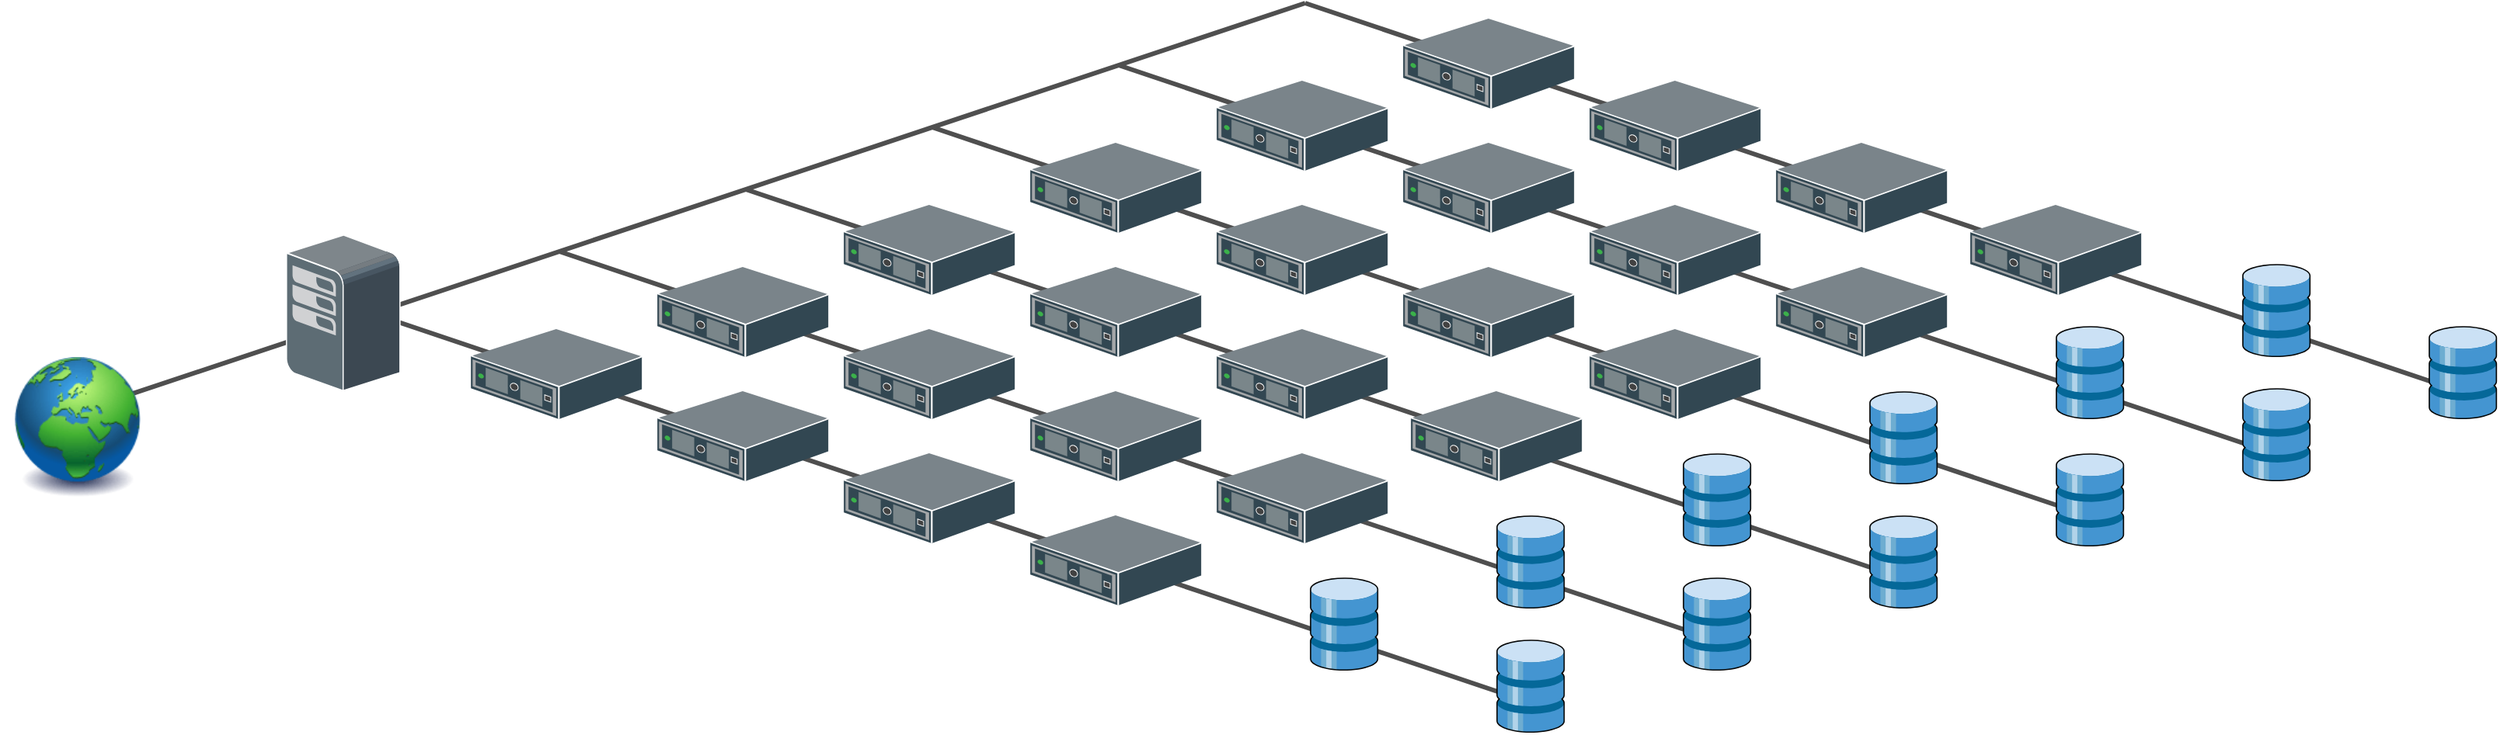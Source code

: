 <mxfile version="12.9.7" type="device" pages="3"><diagram id="UD-Iby62Ncx5K2ON014f" name="1"><mxGraphModel dx="2042" dy="1121" grid="1" gridSize="10" guides="1" tooltips="1" connect="1" arrows="1" fold="1" page="1" pageScale="1" pageWidth="1680" pageHeight="1050" math="0" shadow="0"><root><mxCell id="o2SKuh1KuJe3cZYt2weD-0"/><mxCell id="o2SKuh1KuJe3cZYt2weD-1" parent="o2SKuh1KuJe3cZYt2weD-0"/><mxCell id="X38CHfuvwk3FEFtdjcAj-0" value="" style="group" parent="o2SKuh1KuJe3cZYt2weD-1" vertex="1" connectable="0"><mxGeometry x="36" y="280" width="1607.09" height="470" as="geometry"/></mxCell><mxCell id="mUD7-2QCSsRDwL1YHJ1b-139" value="" style="endArrow=none;html=1;strokeWidth=3;strokeColor=#4F4F4F;" parent="X38CHfuvwk3FEFtdjcAj-0" edge="1"><mxGeometry width="50" height="50" relative="1" as="geometry"><mxPoint x="240" y="200" as="sourcePoint"/><mxPoint x="983.09" y="450" as="targetPoint"/></mxGeometry></mxCell><mxCell id="mUD7-2QCSsRDwL1YHJ1b-140" value="" style="endArrow=none;html=1;strokeWidth=3;strokeColor=#4F4F4F;" parent="X38CHfuvwk3FEFtdjcAj-0" edge="1"><mxGeometry width="50" height="50" relative="1" as="geometry"><mxPoint x="360" y="160" as="sourcePoint"/><mxPoint x="1103.09" y="410" as="targetPoint"/></mxGeometry></mxCell><mxCell id="mUD7-2QCSsRDwL1YHJ1b-141" value="" style="endArrow=none;html=1;strokeWidth=3;strokeColor=#4F4F4F;" parent="X38CHfuvwk3FEFtdjcAj-0" edge="1"><mxGeometry width="50" height="50" relative="1" as="geometry"><mxPoint x="480" y="120" as="sourcePoint"/><mxPoint x="1223.09" y="370" as="targetPoint"/></mxGeometry></mxCell><mxCell id="mUD7-2QCSsRDwL1YHJ1b-142" value="" style="endArrow=none;html=1;strokeWidth=3;strokeColor=#4F4F4F;" parent="X38CHfuvwk3FEFtdjcAj-0" edge="1"><mxGeometry width="50" height="50" relative="1" as="geometry"><mxPoint x="600" y="80" as="sourcePoint"/><mxPoint x="1343.09" y="330" as="targetPoint"/></mxGeometry></mxCell><mxCell id="mUD7-2QCSsRDwL1YHJ1b-143" value="" style="endArrow=none;html=1;strokeWidth=3;strokeColor=#4F4F4F;" parent="X38CHfuvwk3FEFtdjcAj-0" edge="1"><mxGeometry width="50" height="50" relative="1" as="geometry"><mxPoint x="720" y="40" as="sourcePoint"/><mxPoint x="1463.09" y="290" as="targetPoint"/></mxGeometry></mxCell><mxCell id="mUD7-2QCSsRDwL1YHJ1b-144" value="" style="endArrow=none;html=1;strokeWidth=3;strokeColor=#4F4F4F;" parent="X38CHfuvwk3FEFtdjcAj-0" edge="1"><mxGeometry width="50" height="50" relative="1" as="geometry"><mxPoint x="840" as="sourcePoint"/><mxPoint x="1583.09" y="250" as="targetPoint"/></mxGeometry></mxCell><mxCell id="mUD7-2QCSsRDwL1YHJ1b-87" value="" style="shadow=0;dashed=0;html=1;labelPosition=center;verticalLabelPosition=bottom;verticalAlign=top;align=center;outlineConnect=0;shape=mxgraph.veeam.3d.switch;connectable=0;" parent="X38CHfuvwk3FEFtdjcAj-0" vertex="1"><mxGeometry x="303.09" y="210" width="110" height="58" as="geometry"/></mxCell><mxCell id="mUD7-2QCSsRDwL1YHJ1b-88" value="" style="shadow=0;dashed=0;html=1;labelPosition=center;verticalLabelPosition=bottom;verticalAlign=top;align=center;outlineConnect=0;shape=mxgraph.veeam.3d.switch;connectable=0;" parent="X38CHfuvwk3FEFtdjcAj-0" vertex="1"><mxGeometry x="423.09" y="250" width="110" height="58" as="geometry"/></mxCell><mxCell id="mUD7-2QCSsRDwL1YHJ1b-89" value="" style="shadow=0;dashed=0;html=1;labelPosition=center;verticalLabelPosition=bottom;verticalAlign=top;align=center;outlineConnect=0;shape=mxgraph.veeam.3d.switch;connectable=0;" parent="X38CHfuvwk3FEFtdjcAj-0" vertex="1"><mxGeometry x="543.09" y="290" width="110" height="58" as="geometry"/></mxCell><mxCell id="mUD7-2QCSsRDwL1YHJ1b-90" value="" style="shadow=0;dashed=0;html=1;labelPosition=center;verticalLabelPosition=bottom;verticalAlign=top;align=center;outlineConnect=0;shape=mxgraph.veeam.3d.switch;connectable=0;" parent="X38CHfuvwk3FEFtdjcAj-0" vertex="1"><mxGeometry x="663.09" y="330" width="110" height="58" as="geometry"/></mxCell><mxCell id="mUD7-2QCSsRDwL1YHJ1b-91" value="" style="shadow=0;dashed=0;html=1;labelPosition=center;verticalLabelPosition=bottom;verticalAlign=top;align=center;outlineConnect=0;shape=mxgraph.veeam.3d.switch;connectable=0;" parent="X38CHfuvwk3FEFtdjcAj-0" vertex="1"><mxGeometry x="423.09" y="170" width="110" height="58" as="geometry"/></mxCell><mxCell id="mUD7-2QCSsRDwL1YHJ1b-92" value="" style="shadow=0;dashed=0;html=1;labelPosition=center;verticalLabelPosition=bottom;verticalAlign=top;align=center;outlineConnect=0;shape=mxgraph.veeam.3d.switch;connectable=0;" parent="X38CHfuvwk3FEFtdjcAj-0" vertex="1"><mxGeometry x="543.09" y="210" width="110" height="58" as="geometry"/></mxCell><mxCell id="mUD7-2QCSsRDwL1YHJ1b-93" value="" style="shadow=0;dashed=0;html=1;labelPosition=center;verticalLabelPosition=bottom;verticalAlign=top;align=center;outlineConnect=0;shape=mxgraph.veeam.3d.switch;connectable=0;" parent="X38CHfuvwk3FEFtdjcAj-0" vertex="1"><mxGeometry x="663.09" y="250" width="110" height="58" as="geometry"/></mxCell><mxCell id="mUD7-2QCSsRDwL1YHJ1b-94" value="" style="shadow=0;dashed=0;html=1;labelPosition=center;verticalLabelPosition=bottom;verticalAlign=top;align=center;outlineConnect=0;shape=mxgraph.veeam.3d.switch;connectable=0;" parent="X38CHfuvwk3FEFtdjcAj-0" vertex="1"><mxGeometry x="783.09" y="290" width="110" height="58" as="geometry"/></mxCell><mxCell id="mUD7-2QCSsRDwL1YHJ1b-95" value="" style="shadow=0;dashed=0;html=1;labelPosition=center;verticalLabelPosition=bottom;verticalAlign=top;align=center;outlineConnect=0;shape=mxgraph.veeam.3d.switch;connectable=0;" parent="X38CHfuvwk3FEFtdjcAj-0" vertex="1"><mxGeometry x="543.09" y="130" width="110" height="58" as="geometry"/></mxCell><mxCell id="mUD7-2QCSsRDwL1YHJ1b-96" value="" style="shadow=0;dashed=0;html=1;labelPosition=center;verticalLabelPosition=bottom;verticalAlign=top;align=center;outlineConnect=0;shape=mxgraph.veeam.3d.switch;connectable=0;" parent="X38CHfuvwk3FEFtdjcAj-0" vertex="1"><mxGeometry x="663.09" y="170" width="110" height="58" as="geometry"/></mxCell><mxCell id="mUD7-2QCSsRDwL1YHJ1b-97" value="" style="shadow=0;dashed=0;html=1;labelPosition=center;verticalLabelPosition=bottom;verticalAlign=top;align=center;outlineConnect=0;shape=mxgraph.veeam.3d.switch;connectable=0;" parent="X38CHfuvwk3FEFtdjcAj-0" vertex="1"><mxGeometry x="783.09" y="210" width="110" height="58" as="geometry"/></mxCell><mxCell id="mUD7-2QCSsRDwL1YHJ1b-98" value="" style="shadow=0;dashed=0;html=1;labelPosition=center;verticalLabelPosition=bottom;verticalAlign=top;align=center;outlineConnect=0;shape=mxgraph.veeam.3d.switch;connectable=0;" parent="X38CHfuvwk3FEFtdjcAj-0" vertex="1"><mxGeometry x="908.09" y="250" width="110" height="58" as="geometry"/></mxCell><mxCell id="mUD7-2QCSsRDwL1YHJ1b-111" value="" style="shadow=0;dashed=0;html=1;labelPosition=center;verticalLabelPosition=bottom;verticalAlign=top;align=center;outlineConnect=0;shape=mxgraph.veeam.3d.switch;connectable=0;" parent="X38CHfuvwk3FEFtdjcAj-0" vertex="1"><mxGeometry x="663.09" y="90" width="110" height="58" as="geometry"/></mxCell><mxCell id="mUD7-2QCSsRDwL1YHJ1b-112" value="" style="shadow=0;dashed=0;html=1;labelPosition=center;verticalLabelPosition=bottom;verticalAlign=top;align=center;outlineConnect=0;shape=mxgraph.veeam.3d.switch;connectable=0;" parent="X38CHfuvwk3FEFtdjcAj-0" vertex="1"><mxGeometry x="783.09" y="130" width="110" height="58" as="geometry"/></mxCell><mxCell id="mUD7-2QCSsRDwL1YHJ1b-113" value="" style="shadow=0;dashed=0;html=1;labelPosition=center;verticalLabelPosition=bottom;verticalAlign=top;align=center;outlineConnect=0;shape=mxgraph.veeam.3d.switch;connectable=0;" parent="X38CHfuvwk3FEFtdjcAj-0" vertex="1"><mxGeometry x="903.09" y="170" width="110" height="58" as="geometry"/></mxCell><mxCell id="mUD7-2QCSsRDwL1YHJ1b-114" value="" style="shadow=0;dashed=0;html=1;labelPosition=center;verticalLabelPosition=bottom;verticalAlign=top;align=center;outlineConnect=0;shape=mxgraph.veeam.3d.switch;connectable=0;" parent="X38CHfuvwk3FEFtdjcAj-0" vertex="1"><mxGeometry x="1023.09" y="210" width="110" height="58" as="geometry"/></mxCell><mxCell id="mUD7-2QCSsRDwL1YHJ1b-115" value="" style="shadow=0;dashed=0;html=1;labelPosition=center;verticalLabelPosition=bottom;verticalAlign=top;align=center;outlineConnect=0;shape=mxgraph.veeam.3d.switch;connectable=0;" parent="X38CHfuvwk3FEFtdjcAj-0" vertex="1"><mxGeometry x="783.09" y="50" width="110" height="58" as="geometry"/></mxCell><mxCell id="mUD7-2QCSsRDwL1YHJ1b-116" value="" style="shadow=0;dashed=0;html=1;labelPosition=center;verticalLabelPosition=bottom;verticalAlign=top;align=center;outlineConnect=0;shape=mxgraph.veeam.3d.switch;connectable=0;" parent="X38CHfuvwk3FEFtdjcAj-0" vertex="1"><mxGeometry x="903.09" y="90" width="110" height="58" as="geometry"/></mxCell><mxCell id="mUD7-2QCSsRDwL1YHJ1b-117" value="" style="shadow=0;dashed=0;html=1;labelPosition=center;verticalLabelPosition=bottom;verticalAlign=top;align=center;outlineConnect=0;shape=mxgraph.veeam.3d.switch;connectable=0;" parent="X38CHfuvwk3FEFtdjcAj-0" vertex="1"><mxGeometry x="1023.09" y="130" width="110" height="58" as="geometry"/></mxCell><mxCell id="mUD7-2QCSsRDwL1YHJ1b-118" value="" style="shadow=0;dashed=0;html=1;labelPosition=center;verticalLabelPosition=bottom;verticalAlign=top;align=center;outlineConnect=0;shape=mxgraph.veeam.3d.switch;connectable=0;" parent="X38CHfuvwk3FEFtdjcAj-0" vertex="1"><mxGeometry x="1143.09" y="170" width="110" height="58" as="geometry"/></mxCell><mxCell id="mUD7-2QCSsRDwL1YHJ1b-119" value="" style="shadow=0;dashed=0;html=1;labelPosition=center;verticalLabelPosition=bottom;verticalAlign=top;align=center;outlineConnect=0;shape=mxgraph.veeam.3d.switch;connectable=0;" parent="X38CHfuvwk3FEFtdjcAj-0" vertex="1"><mxGeometry x="903.09" y="10" width="110" height="58" as="geometry"/></mxCell><mxCell id="mUD7-2QCSsRDwL1YHJ1b-120" value="" style="shadow=0;dashed=0;html=1;labelPosition=center;verticalLabelPosition=bottom;verticalAlign=top;align=center;outlineConnect=0;shape=mxgraph.veeam.3d.switch;connectable=0;" parent="X38CHfuvwk3FEFtdjcAj-0" vertex="1"><mxGeometry x="1023.09" y="50" width="110" height="58" as="geometry"/></mxCell><mxCell id="mUD7-2QCSsRDwL1YHJ1b-121" value="" style="shadow=0;dashed=0;html=1;labelPosition=center;verticalLabelPosition=bottom;verticalAlign=top;align=center;outlineConnect=0;shape=mxgraph.veeam.3d.switch;connectable=0;" parent="X38CHfuvwk3FEFtdjcAj-0" vertex="1"><mxGeometry x="1143.09" y="90" width="110" height="58" as="geometry"/></mxCell><mxCell id="mUD7-2QCSsRDwL1YHJ1b-122" value="" style="shadow=0;dashed=0;html=1;labelPosition=center;verticalLabelPosition=bottom;verticalAlign=top;align=center;outlineConnect=0;shape=mxgraph.veeam.3d.switch;connectable=0;" parent="X38CHfuvwk3FEFtdjcAj-0" vertex="1"><mxGeometry x="1268.09" y="130" width="110" height="58" as="geometry"/></mxCell><mxCell id="mUD7-2QCSsRDwL1YHJ1b-123" value="" style="shadow=0;dashed=0;html=1;labelPosition=center;verticalLabelPosition=bottom;verticalAlign=top;align=center;outlineConnect=0;shape=mxgraph.veeam.3d.full_datastore;connectable=0;" parent="X38CHfuvwk3FEFtdjcAj-0" vertex="1"><mxGeometry x="843.09" y="370" width="44" height="60" as="geometry"/></mxCell><mxCell id="mUD7-2QCSsRDwL1YHJ1b-124" value="" style="shadow=0;dashed=0;html=1;labelPosition=center;verticalLabelPosition=bottom;verticalAlign=top;align=center;outlineConnect=0;shape=mxgraph.veeam.3d.full_datastore;connectable=0;" parent="X38CHfuvwk3FEFtdjcAj-0" vertex="1"><mxGeometry x="963.09" y="410" width="44" height="60" as="geometry"/></mxCell><mxCell id="mUD7-2QCSsRDwL1YHJ1b-125" value="" style="shadow=0;dashed=0;html=1;labelPosition=center;verticalLabelPosition=bottom;verticalAlign=top;align=center;outlineConnect=0;shape=mxgraph.veeam.3d.full_datastore;connectable=0;" parent="X38CHfuvwk3FEFtdjcAj-0" vertex="1"><mxGeometry x="963.09" y="330" width="44" height="60" as="geometry"/></mxCell><mxCell id="mUD7-2QCSsRDwL1YHJ1b-126" value="" style="shadow=0;dashed=0;html=1;labelPosition=center;verticalLabelPosition=bottom;verticalAlign=top;align=center;outlineConnect=0;shape=mxgraph.veeam.3d.full_datastore;connectable=0;" parent="X38CHfuvwk3FEFtdjcAj-0" vertex="1"><mxGeometry x="1083.09" y="370" width="44" height="60" as="geometry"/></mxCell><mxCell id="mUD7-2QCSsRDwL1YHJ1b-127" value="" style="shadow=0;dashed=0;html=1;labelPosition=center;verticalLabelPosition=bottom;verticalAlign=top;align=center;outlineConnect=0;shape=mxgraph.veeam.3d.full_datastore;connectable=0;" parent="X38CHfuvwk3FEFtdjcAj-0" vertex="1"><mxGeometry x="1083.09" y="290" width="44" height="60" as="geometry"/></mxCell><mxCell id="mUD7-2QCSsRDwL1YHJ1b-128" value="" style="shadow=0;dashed=0;html=1;labelPosition=center;verticalLabelPosition=bottom;verticalAlign=top;align=center;outlineConnect=0;shape=mxgraph.veeam.3d.full_datastore;connectable=0;" parent="X38CHfuvwk3FEFtdjcAj-0" vertex="1"><mxGeometry x="1203.09" y="330" width="44" height="60" as="geometry"/></mxCell><mxCell id="mUD7-2QCSsRDwL1YHJ1b-129" value="" style="shadow=0;dashed=0;html=1;labelPosition=center;verticalLabelPosition=bottom;verticalAlign=top;align=center;outlineConnect=0;shape=mxgraph.veeam.3d.full_datastore;connectable=0;" parent="X38CHfuvwk3FEFtdjcAj-0" vertex="1"><mxGeometry x="1203.09" y="250" width="44" height="60" as="geometry"/></mxCell><mxCell id="mUD7-2QCSsRDwL1YHJ1b-130" value="" style="shadow=0;dashed=0;html=1;labelPosition=center;verticalLabelPosition=bottom;verticalAlign=top;align=center;outlineConnect=0;shape=mxgraph.veeam.3d.full_datastore;connectable=0;" parent="X38CHfuvwk3FEFtdjcAj-0" vertex="1"><mxGeometry x="1323.09" y="290" width="44" height="60" as="geometry"/></mxCell><mxCell id="mUD7-2QCSsRDwL1YHJ1b-131" value="" style="shadow=0;dashed=0;html=1;labelPosition=center;verticalLabelPosition=bottom;verticalAlign=top;align=center;outlineConnect=0;shape=mxgraph.veeam.3d.full_datastore;fontStyle=1;connectable=0;" parent="X38CHfuvwk3FEFtdjcAj-0" vertex="1"><mxGeometry x="1323.09" y="208" width="44" height="60" as="geometry"/></mxCell><mxCell id="mUD7-2QCSsRDwL1YHJ1b-132" value="" style="shadow=0;dashed=0;html=1;labelPosition=center;verticalLabelPosition=bottom;verticalAlign=top;align=center;outlineConnect=0;shape=mxgraph.veeam.3d.full_datastore;fontStyle=1;connectable=0;" parent="X38CHfuvwk3FEFtdjcAj-0" vertex="1"><mxGeometry x="1443.09" y="248" width="44" height="60" as="geometry"/></mxCell><mxCell id="mUD7-2QCSsRDwL1YHJ1b-133" value="" style="shadow=0;dashed=0;html=1;labelPosition=center;verticalLabelPosition=bottom;verticalAlign=top;align=center;outlineConnect=0;shape=mxgraph.veeam.3d.full_datastore;fontStyle=1;connectable=0;" parent="X38CHfuvwk3FEFtdjcAj-0" vertex="1"><mxGeometry x="1443.09" y="168" width="44" height="60" as="geometry"/></mxCell><mxCell id="mUD7-2QCSsRDwL1YHJ1b-134" value="" style="shadow=0;dashed=0;html=1;labelPosition=center;verticalLabelPosition=bottom;verticalAlign=top;align=center;outlineConnect=0;shape=mxgraph.veeam.3d.full_datastore;fontStyle=1;connectable=0;" parent="X38CHfuvwk3FEFtdjcAj-0" vertex="1"><mxGeometry x="1563.09" y="208" width="44" height="60" as="geometry"/></mxCell><mxCell id="mUD7-2QCSsRDwL1YHJ1b-145" value="" style="endArrow=none;html=1;strokeWidth=3;strokeColor=#4F4F4F;" parent="X38CHfuvwk3FEFtdjcAj-0" edge="1"><mxGeometry width="50" height="50" relative="1" as="geometry"><mxPoint x="60" y="260" as="sourcePoint"/><mxPoint x="840" as="targetPoint"/></mxGeometry></mxCell><mxCell id="mUD7-2QCSsRDwL1YHJ1b-136" value="" style="image;html=1;labelBackgroundColor=#ffffff;image=img/lib/clip_art/general/Earth_globe_128x128.png;shadow=0;connectable=0;" parent="X38CHfuvwk3FEFtdjcAj-0" vertex="1"><mxGeometry y="228" width="100" height="90" as="geometry"/></mxCell><mxCell id="1WttkpHMnZz4CwqAOITB-0" value="" style="shadow=0;dashed=0;html=1;labelPosition=center;verticalLabelPosition=bottom;verticalAlign=top;align=center;outlineConnect=0;shape=mxgraph.veeam.3d.esx_esxi;connectable=0;" parent="X38CHfuvwk3FEFtdjcAj-0" vertex="1"><mxGeometry x="184" y="149" width="73.81" height="101" as="geometry"/></mxCell></root></mxGraphModel></diagram><diagram name="2" id="XdUJMq2InsRhqLHDwa2N"><mxGraphModel dx="2042" dy="1121" grid="1" gridSize="10" guides="1" tooltips="1" connect="1" arrows="1" fold="1" page="1" pageScale="1" pageWidth="1680" pageHeight="1050" math="0" shadow="0"><root><mxCell id="u7rjLJs7E_SY2T-z9eOX-0"/><mxCell id="u7rjLJs7E_SY2T-z9eOX-1" parent="u7rjLJs7E_SY2T-z9eOX-0"/><mxCell id="q9WB6Mkv-xIawbLjl_dD-0" value="" style="group" vertex="1" connectable="0" parent="u7rjLJs7E_SY2T-z9eOX-1"><mxGeometry x="36" y="270" width="1607.09" height="480" as="geometry"/></mxCell><mxCell id="f6smXaxELKD5l-Yz7b8p-0" value="" style="group" vertex="1" connectable="0" parent="q9WB6Mkv-xIawbLjl_dD-0"><mxGeometry width="1607.09" height="480" as="geometry"/></mxCell><mxCell id="u7rjLJs7E_SY2T-z9eOX-2" value="" style="endArrow=none;html=1;strokeWidth=3;strokeColor=#4F4F4F;" edge="1" parent="f6smXaxELKD5l-Yz7b8p-0"><mxGeometry width="50" height="50" relative="1" as="geometry"><mxPoint x="240" y="210" as="sourcePoint"/><mxPoint x="983.09" y="460" as="targetPoint"/></mxGeometry></mxCell><mxCell id="u7rjLJs7E_SY2T-z9eOX-3" value="" style="endArrow=none;html=1;strokeWidth=3;strokeColor=#4F4F4F;" edge="1" parent="f6smXaxELKD5l-Yz7b8p-0"><mxGeometry width="50" height="50" relative="1" as="geometry"><mxPoint x="360" y="170" as="sourcePoint"/><mxPoint x="1103.09" y="420" as="targetPoint"/></mxGeometry></mxCell><mxCell id="u7rjLJs7E_SY2T-z9eOX-4" value="" style="endArrow=none;html=1;strokeWidth=3;strokeColor=#4F4F4F;" edge="1" parent="f6smXaxELKD5l-Yz7b8p-0"><mxGeometry width="50" height="50" relative="1" as="geometry"><mxPoint x="480" y="130" as="sourcePoint"/><mxPoint x="1223.09" y="380" as="targetPoint"/></mxGeometry></mxCell><mxCell id="u7rjLJs7E_SY2T-z9eOX-5" value="" style="endArrow=none;html=1;strokeWidth=3;strokeColor=#4F4F4F;" edge="1" parent="f6smXaxELKD5l-Yz7b8p-0"><mxGeometry width="50" height="50" relative="1" as="geometry"><mxPoint x="600" y="90" as="sourcePoint"/><mxPoint x="1343.09" y="340" as="targetPoint"/></mxGeometry></mxCell><mxCell id="u7rjLJs7E_SY2T-z9eOX-6" value="" style="endArrow=none;html=1;strokeWidth=3;strokeColor=#4F4F4F;" edge="1" parent="f6smXaxELKD5l-Yz7b8p-0"><mxGeometry width="50" height="50" relative="1" as="geometry"><mxPoint x="720" y="50" as="sourcePoint"/><mxPoint x="1463.09" y="300" as="targetPoint"/></mxGeometry></mxCell><mxCell id="u7rjLJs7E_SY2T-z9eOX-7" value="" style="endArrow=none;html=1;strokeWidth=3;strokeColor=#4F4F4F;" edge="1" parent="f6smXaxELKD5l-Yz7b8p-0"><mxGeometry width="50" height="50" relative="1" as="geometry"><mxPoint x="840" y="10" as="sourcePoint"/><mxPoint x="1583.09" y="260" as="targetPoint"/></mxGeometry></mxCell><mxCell id="u7rjLJs7E_SY2T-z9eOX-8" value="" style="shadow=0;dashed=0;html=1;labelPosition=center;verticalLabelPosition=bottom;verticalAlign=top;align=center;outlineConnect=0;shape=mxgraph.veeam.3d.switch;connectable=0;" vertex="1" parent="f6smXaxELKD5l-Yz7b8p-0"><mxGeometry x="303.09" y="220" width="110" height="58" as="geometry"/></mxCell><mxCell id="u7rjLJs7E_SY2T-z9eOX-9" value="" style="shadow=0;dashed=0;html=1;labelPosition=center;verticalLabelPosition=bottom;verticalAlign=top;align=center;outlineConnect=0;shape=mxgraph.veeam.3d.switch;connectable=0;" vertex="1" parent="f6smXaxELKD5l-Yz7b8p-0"><mxGeometry x="423.09" y="260" width="110" height="58" as="geometry"/></mxCell><mxCell id="u7rjLJs7E_SY2T-z9eOX-10" value="" style="shadow=0;dashed=0;html=1;labelPosition=center;verticalLabelPosition=bottom;verticalAlign=top;align=center;outlineConnect=0;shape=mxgraph.veeam.3d.switch;connectable=0;" vertex="1" parent="f6smXaxELKD5l-Yz7b8p-0"><mxGeometry x="543.09" y="300" width="110" height="58" as="geometry"/></mxCell><mxCell id="u7rjLJs7E_SY2T-z9eOX-11" value="" style="shadow=0;dashed=0;html=1;labelPosition=center;verticalLabelPosition=bottom;verticalAlign=top;align=center;outlineConnect=0;shape=mxgraph.veeam.3d.switch;connectable=0;" vertex="1" parent="f6smXaxELKD5l-Yz7b8p-0"><mxGeometry x="663.09" y="340" width="110" height="58" as="geometry"/></mxCell><mxCell id="u7rjLJs7E_SY2T-z9eOX-12" value="" style="shadow=0;dashed=0;html=1;labelPosition=center;verticalLabelPosition=bottom;verticalAlign=top;align=center;outlineConnect=0;shape=mxgraph.veeam.3d.switch;connectable=0;" vertex="1" parent="f6smXaxELKD5l-Yz7b8p-0"><mxGeometry x="423.09" y="180" width="110" height="58" as="geometry"/></mxCell><mxCell id="u7rjLJs7E_SY2T-z9eOX-13" value="" style="shadow=0;dashed=0;html=1;labelPosition=center;verticalLabelPosition=bottom;verticalAlign=top;align=center;outlineConnect=0;shape=mxgraph.veeam.3d.switch;connectable=0;" vertex="1" parent="f6smXaxELKD5l-Yz7b8p-0"><mxGeometry x="543.09" y="220" width="110" height="58" as="geometry"/></mxCell><mxCell id="u7rjLJs7E_SY2T-z9eOX-14" value="" style="shadow=0;dashed=0;html=1;labelPosition=center;verticalLabelPosition=bottom;verticalAlign=top;align=center;outlineConnect=0;shape=mxgraph.veeam.3d.switch;connectable=0;" vertex="1" parent="f6smXaxELKD5l-Yz7b8p-0"><mxGeometry x="663.09" y="260" width="110" height="58" as="geometry"/></mxCell><mxCell id="u7rjLJs7E_SY2T-z9eOX-15" value="" style="shadow=0;dashed=0;html=1;labelPosition=center;verticalLabelPosition=bottom;verticalAlign=top;align=center;outlineConnect=0;shape=mxgraph.veeam.3d.switch;connectable=0;" vertex="1" parent="f6smXaxELKD5l-Yz7b8p-0"><mxGeometry x="783.09" y="300" width="110" height="58" as="geometry"/></mxCell><mxCell id="u7rjLJs7E_SY2T-z9eOX-16" value="" style="shadow=0;dashed=0;html=1;labelPosition=center;verticalLabelPosition=bottom;verticalAlign=top;align=center;outlineConnect=0;shape=mxgraph.veeam.3d.switch;connectable=0;" vertex="1" parent="f6smXaxELKD5l-Yz7b8p-0"><mxGeometry x="543.09" y="140" width="110" height="58" as="geometry"/></mxCell><mxCell id="u7rjLJs7E_SY2T-z9eOX-17" value="" style="shadow=0;dashed=0;html=1;labelPosition=center;verticalLabelPosition=bottom;verticalAlign=top;align=center;outlineConnect=0;shape=mxgraph.veeam.3d.switch;connectable=0;" vertex="1" parent="f6smXaxELKD5l-Yz7b8p-0"><mxGeometry x="663.09" y="180" width="110" height="58" as="geometry"/></mxCell><mxCell id="u7rjLJs7E_SY2T-z9eOX-18" value="" style="shadow=0;dashed=0;html=1;labelPosition=center;verticalLabelPosition=bottom;verticalAlign=top;align=center;outlineConnect=0;shape=mxgraph.veeam.3d.switch;connectable=0;" vertex="1" parent="f6smXaxELKD5l-Yz7b8p-0"><mxGeometry x="783.09" y="220" width="110" height="58" as="geometry"/></mxCell><mxCell id="u7rjLJs7E_SY2T-z9eOX-19" value="" style="shadow=0;dashed=0;html=1;labelPosition=center;verticalLabelPosition=bottom;verticalAlign=top;align=center;outlineConnect=0;shape=mxgraph.veeam.3d.switch;connectable=0;" vertex="1" parent="f6smXaxELKD5l-Yz7b8p-0"><mxGeometry x="908.09" y="260" width="110" height="58" as="geometry"/></mxCell><mxCell id="u7rjLJs7E_SY2T-z9eOX-20" value="" style="shadow=0;dashed=0;html=1;labelPosition=center;verticalLabelPosition=bottom;verticalAlign=top;align=center;outlineConnect=0;shape=mxgraph.veeam.3d.switch;connectable=0;" vertex="1" parent="f6smXaxELKD5l-Yz7b8p-0"><mxGeometry x="663.09" y="100" width="110" height="58" as="geometry"/></mxCell><mxCell id="u7rjLJs7E_SY2T-z9eOX-21" value="" style="shadow=0;dashed=0;html=1;labelPosition=center;verticalLabelPosition=bottom;verticalAlign=top;align=center;outlineConnect=0;shape=mxgraph.veeam.3d.switch;connectable=0;" vertex="1" parent="f6smXaxELKD5l-Yz7b8p-0"><mxGeometry x="783.09" y="140" width="110" height="58" as="geometry"/></mxCell><mxCell id="u7rjLJs7E_SY2T-z9eOX-22" value="" style="shadow=0;dashed=0;html=1;labelPosition=center;verticalLabelPosition=bottom;verticalAlign=top;align=center;outlineConnect=0;shape=mxgraph.veeam.3d.switch;connectable=0;" vertex="1" parent="f6smXaxELKD5l-Yz7b8p-0"><mxGeometry x="903.09" y="180" width="110" height="58" as="geometry"/></mxCell><mxCell id="u7rjLJs7E_SY2T-z9eOX-23" value="" style="shadow=0;dashed=0;html=1;labelPosition=center;verticalLabelPosition=bottom;verticalAlign=top;align=center;outlineConnect=0;shape=mxgraph.veeam.3d.switch;connectable=0;" vertex="1" parent="f6smXaxELKD5l-Yz7b8p-0"><mxGeometry x="1023.09" y="220" width="110" height="58" as="geometry"/></mxCell><mxCell id="u7rjLJs7E_SY2T-z9eOX-24" value="" style="shadow=0;dashed=0;html=1;labelPosition=center;verticalLabelPosition=bottom;verticalAlign=top;align=center;outlineConnect=0;shape=mxgraph.veeam.3d.switch;connectable=0;" vertex="1" parent="f6smXaxELKD5l-Yz7b8p-0"><mxGeometry x="783.09" y="60" width="110" height="58" as="geometry"/></mxCell><mxCell id="u7rjLJs7E_SY2T-z9eOX-25" value="" style="shadow=0;dashed=0;html=1;labelPosition=center;verticalLabelPosition=bottom;verticalAlign=top;align=center;outlineConnect=0;shape=mxgraph.veeam.3d.switch;connectable=0;" vertex="1" parent="f6smXaxELKD5l-Yz7b8p-0"><mxGeometry x="903.09" y="100" width="110" height="58" as="geometry"/></mxCell><mxCell id="u7rjLJs7E_SY2T-z9eOX-26" value="" style="shadow=0;dashed=0;html=1;labelPosition=center;verticalLabelPosition=bottom;verticalAlign=top;align=center;outlineConnect=0;shape=mxgraph.veeam.3d.switch;connectable=0;" vertex="1" parent="f6smXaxELKD5l-Yz7b8p-0"><mxGeometry x="1023.09" y="140" width="110" height="58" as="geometry"/></mxCell><mxCell id="u7rjLJs7E_SY2T-z9eOX-27" value="" style="shadow=0;dashed=0;html=1;labelPosition=center;verticalLabelPosition=bottom;verticalAlign=top;align=center;outlineConnect=0;shape=mxgraph.veeam.3d.switch;connectable=0;" vertex="1" parent="f6smXaxELKD5l-Yz7b8p-0"><mxGeometry x="1143.09" y="180" width="110" height="58" as="geometry"/></mxCell><mxCell id="u7rjLJs7E_SY2T-z9eOX-28" value="" style="shadow=0;dashed=0;html=1;labelPosition=center;verticalLabelPosition=bottom;verticalAlign=top;align=center;outlineConnect=0;shape=mxgraph.veeam.3d.switch;connectable=0;" vertex="1" parent="f6smXaxELKD5l-Yz7b8p-0"><mxGeometry x="903.09" y="20" width="110" height="58" as="geometry"/></mxCell><mxCell id="u7rjLJs7E_SY2T-z9eOX-29" value="" style="shadow=0;dashed=0;html=1;labelPosition=center;verticalLabelPosition=bottom;verticalAlign=top;align=center;outlineConnect=0;shape=mxgraph.veeam.3d.switch;connectable=0;" vertex="1" parent="f6smXaxELKD5l-Yz7b8p-0"><mxGeometry x="1023.09" y="60" width="110" height="58" as="geometry"/></mxCell><mxCell id="u7rjLJs7E_SY2T-z9eOX-30" value="" style="shadow=0;dashed=0;html=1;labelPosition=center;verticalLabelPosition=bottom;verticalAlign=top;align=center;outlineConnect=0;shape=mxgraph.veeam.3d.switch;connectable=0;" vertex="1" parent="f6smXaxELKD5l-Yz7b8p-0"><mxGeometry x="1143.09" y="100" width="110" height="58" as="geometry"/></mxCell><mxCell id="u7rjLJs7E_SY2T-z9eOX-31" value="" style="shadow=0;dashed=0;html=1;labelPosition=center;verticalLabelPosition=bottom;verticalAlign=top;align=center;outlineConnect=0;shape=mxgraph.veeam.3d.switch;connectable=0;" vertex="1" parent="f6smXaxELKD5l-Yz7b8p-0"><mxGeometry x="1268.09" y="140" width="110" height="58" as="geometry"/></mxCell><mxCell id="u7rjLJs7E_SY2T-z9eOX-32" value="" style="shadow=0;dashed=0;html=1;labelPosition=center;verticalLabelPosition=bottom;verticalAlign=top;align=center;outlineConnect=0;shape=mxgraph.veeam.3d.full_datastore;connectable=0;" vertex="1" parent="f6smXaxELKD5l-Yz7b8p-0"><mxGeometry x="843.09" y="380" width="44" height="60" as="geometry"/></mxCell><mxCell id="u7rjLJs7E_SY2T-z9eOX-33" value="" style="shadow=0;dashed=0;html=1;labelPosition=center;verticalLabelPosition=bottom;verticalAlign=top;align=center;outlineConnect=0;shape=mxgraph.veeam.3d.full_datastore;connectable=0;" vertex="1" parent="f6smXaxELKD5l-Yz7b8p-0"><mxGeometry x="963.09" y="420" width="44" height="60" as="geometry"/></mxCell><mxCell id="u7rjLJs7E_SY2T-z9eOX-34" value="" style="shadow=0;dashed=0;html=1;labelPosition=center;verticalLabelPosition=bottom;verticalAlign=top;align=center;outlineConnect=0;shape=mxgraph.veeam.3d.full_datastore;connectable=0;" vertex="1" parent="f6smXaxELKD5l-Yz7b8p-0"><mxGeometry x="963.09" y="340" width="44" height="60" as="geometry"/></mxCell><mxCell id="u7rjLJs7E_SY2T-z9eOX-35" value="" style="shadow=0;dashed=0;html=1;labelPosition=center;verticalLabelPosition=bottom;verticalAlign=top;align=center;outlineConnect=0;shape=mxgraph.veeam.3d.full_datastore;connectable=0;" vertex="1" parent="f6smXaxELKD5l-Yz7b8p-0"><mxGeometry x="1083.09" y="380" width="44" height="60" as="geometry"/></mxCell><mxCell id="u7rjLJs7E_SY2T-z9eOX-36" value="" style="shadow=0;dashed=0;html=1;labelPosition=center;verticalLabelPosition=bottom;verticalAlign=top;align=center;outlineConnect=0;shape=mxgraph.veeam.3d.full_datastore;connectable=0;" vertex="1" parent="f6smXaxELKD5l-Yz7b8p-0"><mxGeometry x="1083.09" y="300" width="44" height="60" as="geometry"/></mxCell><mxCell id="u7rjLJs7E_SY2T-z9eOX-37" value="" style="shadow=0;dashed=0;html=1;labelPosition=center;verticalLabelPosition=bottom;verticalAlign=top;align=center;outlineConnect=0;shape=mxgraph.veeam.3d.full_datastore;connectable=0;" vertex="1" parent="f6smXaxELKD5l-Yz7b8p-0"><mxGeometry x="1203.09" y="340" width="44" height="60" as="geometry"/></mxCell><mxCell id="u7rjLJs7E_SY2T-z9eOX-38" value="" style="shadow=0;dashed=0;html=1;labelPosition=center;verticalLabelPosition=bottom;verticalAlign=top;align=center;outlineConnect=0;shape=mxgraph.veeam.3d.full_datastore;connectable=0;" vertex="1" parent="f6smXaxELKD5l-Yz7b8p-0"><mxGeometry x="1203.09" y="260" width="44" height="60" as="geometry"/></mxCell><mxCell id="u7rjLJs7E_SY2T-z9eOX-39" value="" style="shadow=0;dashed=0;html=1;labelPosition=center;verticalLabelPosition=bottom;verticalAlign=top;align=center;outlineConnect=0;shape=mxgraph.veeam.3d.full_datastore;connectable=0;" vertex="1" parent="f6smXaxELKD5l-Yz7b8p-0"><mxGeometry x="1323.09" y="300" width="44" height="60" as="geometry"/></mxCell><mxCell id="u7rjLJs7E_SY2T-z9eOX-40" value="" style="shadow=0;dashed=0;html=1;labelPosition=center;verticalLabelPosition=bottom;verticalAlign=top;align=center;outlineConnect=0;shape=mxgraph.veeam.3d.full_datastore;fontStyle=1;connectable=0;" vertex="1" parent="f6smXaxELKD5l-Yz7b8p-0"><mxGeometry x="1323.09" y="218" width="44" height="60" as="geometry"/></mxCell><mxCell id="u7rjLJs7E_SY2T-z9eOX-41" value="" style="shadow=0;dashed=0;html=1;labelPosition=center;verticalLabelPosition=bottom;verticalAlign=top;align=center;outlineConnect=0;shape=mxgraph.veeam.3d.full_datastore;fontStyle=1;connectable=0;" vertex="1" parent="f6smXaxELKD5l-Yz7b8p-0"><mxGeometry x="1443.09" y="258" width="44" height="60" as="geometry"/></mxCell><mxCell id="u7rjLJs7E_SY2T-z9eOX-42" value="" style="shadow=0;dashed=0;html=1;labelPosition=center;verticalLabelPosition=bottom;verticalAlign=top;align=center;outlineConnect=0;shape=mxgraph.veeam.3d.full_datastore;fontStyle=1;connectable=0;" vertex="1" parent="f6smXaxELKD5l-Yz7b8p-0"><mxGeometry x="1443.09" y="178" width="44" height="60" as="geometry"/></mxCell><mxCell id="u7rjLJs7E_SY2T-z9eOX-43" value="" style="shadow=0;dashed=0;html=1;labelPosition=center;verticalLabelPosition=bottom;verticalAlign=top;align=center;outlineConnect=0;shape=mxgraph.veeam.3d.full_datastore;fontStyle=1;connectable=0;" vertex="1" parent="f6smXaxELKD5l-Yz7b8p-0"><mxGeometry x="1563.09" y="218" width="44" height="60" as="geometry"/></mxCell><mxCell id="u7rjLJs7E_SY2T-z9eOX-44" value="" style="endArrow=none;html=1;strokeWidth=3;strokeColor=#4F4F4F;" edge="1" parent="f6smXaxELKD5l-Yz7b8p-0"><mxGeometry width="50" height="50" relative="1" as="geometry"><mxPoint x="60" y="270" as="sourcePoint"/><mxPoint x="840" y="10" as="targetPoint"/></mxGeometry></mxCell><mxCell id="u7rjLJs7E_SY2T-z9eOX-46" value="" style="image;html=1;labelBackgroundColor=#ffffff;image=img/lib/clip_art/general/Earth_globe_128x128.png;shadow=0;connectable=0;" vertex="1" parent="f6smXaxELKD5l-Yz7b8p-0"><mxGeometry y="238" width="100" height="90" as="geometry"/></mxCell><mxCell id="_JVGXeu7W_6RXQgFNPZx-0" value="" style="shadow=0;dashed=0;html=1;labelPosition=center;verticalLabelPosition=bottom;verticalAlign=top;align=center;outlineConnect=0;shape=mxgraph.veeam.3d.vapp;strokeWidth=3;opacity=75;" vertex="1" parent="f6smXaxELKD5l-Yz7b8p-0"><mxGeometry x="320" y="198" width="75.11" height="52" as="geometry"/></mxCell><mxCell id="_JVGXeu7W_6RXQgFNPZx-1" value="" style="shadow=0;dashed=0;html=1;labelPosition=center;verticalLabelPosition=bottom;verticalAlign=top;align=center;outlineConnect=0;shape=mxgraph.veeam.3d.vapp;strokeWidth=3;opacity=75;" vertex="1" parent="f6smXaxELKD5l-Yz7b8p-0"><mxGeometry x="440.54" y="239" width="75.11" height="52" as="geometry"/></mxCell><mxCell id="_JVGXeu7W_6RXQgFNPZx-2" value="" style="shadow=0;dashed=0;html=1;labelPosition=center;verticalLabelPosition=bottom;verticalAlign=top;align=center;outlineConnect=0;shape=mxgraph.veeam.3d.vapp;strokeWidth=3;opacity=75;" vertex="1" parent="f6smXaxELKD5l-Yz7b8p-0"><mxGeometry x="560.54" y="278" width="75.11" height="52" as="geometry"/></mxCell><mxCell id="_JVGXeu7W_6RXQgFNPZx-3" value="" style="shadow=0;dashed=0;html=1;labelPosition=center;verticalLabelPosition=bottom;verticalAlign=top;align=center;outlineConnect=0;shape=mxgraph.veeam.3d.vapp;strokeWidth=3;opacity=75;" vertex="1" parent="f6smXaxELKD5l-Yz7b8p-0"><mxGeometry x="680.54" y="320" width="75.11" height="52" as="geometry"/></mxCell><mxCell id="_JVGXeu7W_6RXQgFNPZx-4" value="" style="shadow=0;dashed=0;html=1;labelPosition=center;verticalLabelPosition=bottom;verticalAlign=top;align=center;outlineConnect=0;shape=mxgraph.veeam.3d.vapp;strokeWidth=3;opacity=75;" vertex="1" parent="f6smXaxELKD5l-Yz7b8p-0"><mxGeometry x="802" y="278" width="75.11" height="52" as="geometry"/></mxCell><mxCell id="_JVGXeu7W_6RXQgFNPZx-5" value="" style="shadow=0;dashed=0;html=1;labelPosition=center;verticalLabelPosition=bottom;verticalAlign=top;align=center;outlineConnect=0;shape=mxgraph.veeam.3d.vapp;strokeWidth=3;opacity=75;" vertex="1" parent="f6smXaxELKD5l-Yz7b8p-0"><mxGeometry x="802" y="198" width="75.11" height="52" as="geometry"/></mxCell><mxCell id="_JVGXeu7W_6RXQgFNPZx-6" value="" style="shadow=0;dashed=0;html=1;labelPosition=center;verticalLabelPosition=bottom;verticalAlign=top;align=center;outlineConnect=0;shape=mxgraph.veeam.3d.vapp;strokeWidth=3;opacity=75;" vertex="1" parent="f6smXaxELKD5l-Yz7b8p-0"><mxGeometry x="802" y="118" width="75.11" height="52" as="geometry"/></mxCell><mxCell id="_JVGXeu7W_6RXQgFNPZx-7" value="" style="shadow=0;dashed=0;html=1;labelPosition=center;verticalLabelPosition=bottom;verticalAlign=top;align=center;outlineConnect=0;shape=mxgraph.veeam.3d.vapp;strokeWidth=3;opacity=75;" vertex="1" parent="f6smXaxELKD5l-Yz7b8p-0"><mxGeometry x="802" y="40" width="75.11" height="52" as="geometry"/></mxCell><mxCell id="_JVGXeu7W_6RXQgFNPZx-8" value="" style="shadow=0;dashed=0;html=1;labelPosition=center;verticalLabelPosition=bottom;verticalAlign=top;align=center;outlineConnect=0;shape=mxgraph.veeam.3d.vapp;strokeWidth=3;opacity=75;" vertex="1" parent="f6smXaxELKD5l-Yz7b8p-0"><mxGeometry x="680.54" y="158" width="75.11" height="52" as="geometry"/></mxCell><mxCell id="_JVGXeu7W_6RXQgFNPZx-9" value="" style="shadow=0;dashed=0;html=1;labelPosition=center;verticalLabelPosition=bottom;verticalAlign=top;align=center;outlineConnect=0;shape=mxgraph.veeam.3d.vapp;strokeWidth=3;opacity=75;" vertex="1" parent="f6smXaxELKD5l-Yz7b8p-0"><mxGeometry x="680.54" y="238" width="75.11" height="52" as="geometry"/></mxCell><mxCell id="_JVGXeu7W_6RXQgFNPZx-10" value="" style="shadow=0;dashed=0;html=1;labelPosition=center;verticalLabelPosition=bottom;verticalAlign=top;align=center;outlineConnect=0;shape=mxgraph.veeam.3d.vapp;strokeWidth=3;opacity=75;" vertex="1" parent="f6smXaxELKD5l-Yz7b8p-0"><mxGeometry x="680.54" y="78" width="75.11" height="52" as="geometry"/></mxCell><mxCell id="_JVGXeu7W_6RXQgFNPZx-11" value="" style="shadow=0;dashed=0;html=1;labelPosition=center;verticalLabelPosition=bottom;verticalAlign=top;align=center;outlineConnect=0;shape=mxgraph.veeam.3d.vapp;strokeWidth=3;opacity=75;" vertex="1" parent="f6smXaxELKD5l-Yz7b8p-0"><mxGeometry x="560.54" y="198" width="75.11" height="52" as="geometry"/></mxCell><mxCell id="_JVGXeu7W_6RXQgFNPZx-12" value="" style="shadow=0;dashed=0;html=1;labelPosition=center;verticalLabelPosition=bottom;verticalAlign=top;align=center;outlineConnect=0;shape=mxgraph.veeam.3d.vapp;strokeWidth=3;opacity=75;" vertex="1" parent="f6smXaxELKD5l-Yz7b8p-0"><mxGeometry x="440.54" y="158" width="75.11" height="52" as="geometry"/></mxCell><mxCell id="_JVGXeu7W_6RXQgFNPZx-13" value="" style="shadow=0;dashed=0;html=1;labelPosition=center;verticalLabelPosition=bottom;verticalAlign=top;align=center;outlineConnect=0;shape=mxgraph.veeam.3d.vapp;strokeWidth=3;opacity=75;" vertex="1" parent="f6smXaxELKD5l-Yz7b8p-0"><mxGeometry x="560.54" y="118" width="75.11" height="52" as="geometry"/></mxCell><mxCell id="_JVGXeu7W_6RXQgFNPZx-14" value="" style="shadow=0;dashed=0;html=1;labelPosition=center;verticalLabelPosition=bottom;verticalAlign=top;align=center;outlineConnect=0;shape=mxgraph.veeam.3d.vapp;strokeWidth=3;opacity=75;" vertex="1" parent="f6smXaxELKD5l-Yz7b8p-0"><mxGeometry x="925.54" y="238" width="75.11" height="52" as="geometry"/></mxCell><mxCell id="_JVGXeu7W_6RXQgFNPZx-15" value="" style="shadow=0;dashed=0;html=1;labelPosition=center;verticalLabelPosition=bottom;verticalAlign=top;align=center;outlineConnect=0;shape=mxgraph.veeam.3d.vapp;strokeWidth=3;opacity=75;" vertex="1" parent="f6smXaxELKD5l-Yz7b8p-0"><mxGeometry x="925.54" y="158" width="75.11" height="52" as="geometry"/></mxCell><mxCell id="_JVGXeu7W_6RXQgFNPZx-16" value="" style="shadow=0;dashed=0;html=1;labelPosition=center;verticalLabelPosition=bottom;verticalAlign=top;align=center;outlineConnect=0;shape=mxgraph.veeam.3d.vapp;strokeWidth=3;opacity=75;" vertex="1" parent="f6smXaxELKD5l-Yz7b8p-0"><mxGeometry x="1040.54" y="198" width="75.11" height="52" as="geometry"/></mxCell><mxCell id="_JVGXeu7W_6RXQgFNPZx-17" value="" style="shadow=0;dashed=0;html=1;labelPosition=center;verticalLabelPosition=bottom;verticalAlign=top;align=center;outlineConnect=0;shape=mxgraph.veeam.3d.vapp;strokeWidth=3;opacity=75;" vertex="1" parent="f6smXaxELKD5l-Yz7b8p-0"><mxGeometry x="1160.54" y="158" width="75.11" height="52" as="geometry"/></mxCell><mxCell id="_JVGXeu7W_6RXQgFNPZx-18" value="" style="shadow=0;dashed=0;html=1;labelPosition=center;verticalLabelPosition=bottom;verticalAlign=top;align=center;outlineConnect=0;shape=mxgraph.veeam.3d.vapp;strokeWidth=3;opacity=75;" vertex="1" parent="f6smXaxELKD5l-Yz7b8p-0"><mxGeometry x="1040.54" y="118" width="75.11" height="52" as="geometry"/></mxCell><mxCell id="_JVGXeu7W_6RXQgFNPZx-19" value="" style="shadow=0;dashed=0;html=1;labelPosition=center;verticalLabelPosition=bottom;verticalAlign=top;align=center;outlineConnect=0;shape=mxgraph.veeam.3d.vapp;strokeWidth=3;opacity=75;" vertex="1" parent="f6smXaxELKD5l-Yz7b8p-0"><mxGeometry x="925.54" y="78" width="75.11" height="52" as="geometry"/></mxCell><mxCell id="_JVGXeu7W_6RXQgFNPZx-20" value="" style="shadow=0;dashed=0;html=1;labelPosition=center;verticalLabelPosition=bottom;verticalAlign=top;align=center;outlineConnect=0;shape=mxgraph.veeam.3d.vapp;strokeWidth=3;opacity=75;" vertex="1" parent="f6smXaxELKD5l-Yz7b8p-0"><mxGeometry x="920.54" width="75.11" height="52" as="geometry"/></mxCell><mxCell id="_JVGXeu7W_6RXQgFNPZx-21" value="" style="shadow=0;dashed=0;html=1;labelPosition=center;verticalLabelPosition=bottom;verticalAlign=top;align=center;outlineConnect=0;shape=mxgraph.veeam.3d.vapp;strokeWidth=3;opacity=75;" vertex="1" parent="f6smXaxELKD5l-Yz7b8p-0"><mxGeometry x="1040.54" y="40" width="75.11" height="52" as="geometry"/></mxCell><mxCell id="_JVGXeu7W_6RXQgFNPZx-22" value="" style="shadow=0;dashed=0;html=1;labelPosition=center;verticalLabelPosition=bottom;verticalAlign=top;align=center;outlineConnect=0;shape=mxgraph.veeam.3d.vapp;strokeWidth=3;opacity=75;" vertex="1" parent="f6smXaxELKD5l-Yz7b8p-0"><mxGeometry x="1160.54" y="78" width="75.11" height="52" as="geometry"/></mxCell><mxCell id="_JVGXeu7W_6RXQgFNPZx-23" value="" style="shadow=0;dashed=0;html=1;labelPosition=center;verticalLabelPosition=bottom;verticalAlign=top;align=center;outlineConnect=0;shape=mxgraph.veeam.3d.vapp;strokeWidth=3;opacity=75;" vertex="1" parent="f6smXaxELKD5l-Yz7b8p-0"><mxGeometry x="1285.54" y="118" width="75.11" height="52" as="geometry"/></mxCell><mxCell id="0B5M-el_ei860yhFUkDk-0" value="" style="shadow=0;dashed=0;html=1;labelPosition=center;verticalLabelPosition=bottom;verticalAlign=top;align=center;outlineConnect=0;shape=mxgraph.veeam.3d.esx_esxi;connectable=0;" vertex="1" parent="u7rjLJs7E_SY2T-z9eOX-1"><mxGeometry x="220" y="429" width="73.81" height="101" as="geometry"/></mxCell></root></mxGraphModel></diagram><diagram name="3" id="jIGnQxkLXZwDIndUb7e6"><mxGraphModel dx="2042" dy="1121" grid="1" gridSize="10" guides="1" tooltips="1" connect="1" arrows="1" fold="1" page="1" pageScale="1" pageWidth="1680" pageHeight="1050" math="0" shadow="0"><root><mxCell id="UuHJ0Jwh9nOB97MeLJm9-0"/><mxCell id="UuHJ0Jwh9nOB97MeLJm9-1" parent="UuHJ0Jwh9nOB97MeLJm9-0"/><mxCell id="UuHJ0Jwh9nOB97MeLJm9-85" value="" style="shape=parallelogram;perimeter=parallelogramPerimeter;whiteSpace=wrap;html=1;shadow=0;glass=0;strokeWidth=1;rotation=18;size=0.463;fillColor=#dae8fc;strokeColor=#6c8ebf;" parent="UuHJ0Jwh9nOB97MeLJm9-1" vertex="1"><mxGeometry x="244.7" y="136.31" width="726.77" height="212.04" as="geometry"/></mxCell><mxCell id="UuHJ0Jwh9nOB97MeLJm9-86" value="" style="endArrow=none;html=1;strokeWidth=3;strokeColor=#4F4F4F;" parent="UuHJ0Jwh9nOB97MeLJm9-1" edge="1"><mxGeometry width="50" height="50" relative="1" as="geometry"><mxPoint x="870" y="352" as="sourcePoint"/><mxPoint x="351.01" y="211.93" as="targetPoint"/><Array as="points"><mxPoint x="760" y="380"/><mxPoint x="671.01" y="351.93"/><mxPoint x="680" y="320"/></Array></mxGeometry></mxCell><mxCell id="UuHJ0Jwh9nOB97MeLJm9-94" value="" style="verticalLabelPosition=bottom;aspect=fixed;html=1;verticalAlign=top;strokeColor=none;align=center;outlineConnect=0;shape=mxgraph.citrix.license_server;shadow=0;glass=0;connectable=0;" parent="UuHJ0Jwh9nOB97MeLJm9-1" vertex="1"><mxGeometry x="304.15" y="170" width="65" height="85" as="geometry"/></mxCell><mxCell id="UuHJ0Jwh9nOB97MeLJm9-113" value="" style="shape=parallelogram;perimeter=parallelogramPerimeter;whiteSpace=wrap;html=1;shadow=0;glass=0;strokeWidth=1;rotation=18;size=0.32;fillColor=#d5e8d4;strokeColor=#82b366;" parent="UuHJ0Jwh9nOB97MeLJm9-1" vertex="1"><mxGeometry x="1039.58" y="136.31" width="616.49" height="117.46" as="geometry"/></mxCell><mxCell id="UuHJ0Jwh9nOB97MeLJm9-121" value="" style="endArrow=none;html=1;strokeWidth=3;strokeColor=#4F4F4F;" parent="UuHJ0Jwh9nOB97MeLJm9-1" edge="1"><mxGeometry width="50" height="50" relative="1" as="geometry"><mxPoint x="1484.01" y="231.93" as="sourcePoint"/><mxPoint x="870" y="350" as="targetPoint"/><Array as="points"><mxPoint x="1188" y="132"/><mxPoint x="1070" y="160"/><mxPoint x="1070" y="212"/><mxPoint x="1011.01" y="231.93"/><mxPoint x="1140" y="270"/></Array></mxGeometry></mxCell><mxCell id="UuHJ0Jwh9nOB97MeLJm9-116" value="" style="verticalLabelPosition=bottom;aspect=fixed;html=1;verticalAlign=top;strokeColor=none;align=center;outlineConnect=0;shape=mxgraph.citrix.license_server;shadow=0;glass=0;connectable=0;" parent="UuHJ0Jwh9nOB97MeLJm9-1" vertex="1"><mxGeometry x="1194.45" y="107.55" width="65" height="85" as="geometry"/></mxCell><mxCell id="UuHJ0Jwh9nOB97MeLJm9-117" value="" style="verticalLabelPosition=bottom;aspect=fixed;html=1;verticalAlign=top;strokeColor=none;align=center;outlineConnect=0;shape=mxgraph.citrix.license_server;shadow=0;glass=0;connectable=0;" parent="UuHJ0Jwh9nOB97MeLJm9-1" vertex="1"><mxGeometry x="1319.45" y="147.55" width="65" height="85" as="geometry"/></mxCell><mxCell id="UuHJ0Jwh9nOB97MeLJm9-118" value="" style="verticalLabelPosition=bottom;aspect=fixed;html=1;verticalAlign=top;strokeColor=none;align=center;outlineConnect=0;shape=mxgraph.citrix.license_server;shadow=0;glass=0;connectable=0;" parent="UuHJ0Jwh9nOB97MeLJm9-1" vertex="1"><mxGeometry x="1434.46" y="184.55" width="65" height="85" as="geometry"/></mxCell><mxCell id="UuHJ0Jwh9nOB97MeLJm9-123" value="" style="endArrow=none;html=1;strokeColor=#4F4F4F;strokeWidth=3;" parent="UuHJ0Jwh9nOB97MeLJm9-1" edge="1"><mxGeometry width="50" height="50" relative="1" as="geometry"><mxPoint x="471.01" y="171.93" as="sourcePoint"/><mxPoint x="670" y="320" as="targetPoint"/><Array as="points"><mxPoint x="820" y="282"/></Array></mxGeometry></mxCell><mxCell id="UuHJ0Jwh9nOB97MeLJm9-93" value="" style="verticalLabelPosition=bottom;aspect=fixed;html=1;verticalAlign=top;strokeColor=none;align=center;outlineConnect=0;shape=mxgraph.citrix.license_server;shadow=0;glass=0;connectable=0;" parent="UuHJ0Jwh9nOB97MeLJm9-1" vertex="1"><mxGeometry x="424.16" y="130" width="65" height="85" as="geometry"/></mxCell><mxCell id="UuHJ0Jwh9nOB97MeLJm9-124" value="" style="endArrow=none;html=1;strokeColor=#4F4F4F;strokeWidth=3;" parent="UuHJ0Jwh9nOB97MeLJm9-1" edge="1"><mxGeometry width="50" height="50" relative="1" as="geometry"><mxPoint x="591.01" y="141.93" as="sourcePoint"/><mxPoint x="670" y="320" as="targetPoint"/><Array as="points"><mxPoint x="940" y="252"/></Array></mxGeometry></mxCell><mxCell id="UuHJ0Jwh9nOB97MeLJm9-88" value="" style="verticalLabelPosition=bottom;aspect=fixed;html=1;verticalAlign=top;strokeColor=none;align=center;outlineConnect=0;shape=mxgraph.citrix.license_server;shadow=0;glass=0;connectable=0;" parent="UuHJ0Jwh9nOB97MeLJm9-1" vertex="1"><mxGeometry x="547.25" y="90" width="65" height="85" as="geometry"/></mxCell><mxCell id="UuHJ0Jwh9nOB97MeLJm9-89" value="" style="verticalLabelPosition=bottom;aspect=fixed;html=1;verticalAlign=top;strokeColor=none;align=center;outlineConnect=0;shape=mxgraph.citrix.license_server;shadow=0;glass=0;connectable=0;" parent="UuHJ0Jwh9nOB97MeLJm9-1" vertex="1"><mxGeometry x="782.19" y="170" width="65" height="85" as="geometry"/></mxCell><mxCell id="UuHJ0Jwh9nOB97MeLJm9-90" value="" style="verticalLabelPosition=bottom;aspect=fixed;html=1;verticalAlign=top;strokeColor=none;align=center;outlineConnect=0;shape=mxgraph.citrix.license_server;shadow=0;glass=0;connectable=0;" parent="UuHJ0Jwh9nOB97MeLJm9-1" vertex="1"><mxGeometry x="672.3" y="130" width="65" height="85" as="geometry"/></mxCell><mxCell id="UuHJ0Jwh9nOB97MeLJm9-96" value="" style="verticalLabelPosition=bottom;aspect=fixed;html=1;verticalAlign=top;strokeColor=none;align=center;outlineConnect=0;shape=mxgraph.citrix.license_server;shadow=0;glass=0;connectable=0;" parent="UuHJ0Jwh9nOB97MeLJm9-1" vertex="1"><mxGeometry x="659.1" y="210" width="65" height="85" as="geometry"/></mxCell><mxCell id="UuHJ0Jwh9nOB97MeLJm9-97" value="" style="verticalLabelPosition=bottom;aspect=fixed;html=1;verticalAlign=top;strokeColor=none;align=center;outlineConnect=0;shape=mxgraph.citrix.license_server;shadow=0;glass=0;connectable=0;" parent="UuHJ0Jwh9nOB97MeLJm9-1" vertex="1"><mxGeometry x="549.21" y="170" width="65" height="85" as="geometry"/></mxCell><mxCell id="UuHJ0Jwh9nOB97MeLJm9-98" value="" style="verticalLabelPosition=bottom;aspect=fixed;html=1;verticalAlign=top;strokeColor=none;align=center;outlineConnect=0;shape=mxgraph.citrix.license_server;shadow=0;glass=0;connectable=0;" parent="UuHJ0Jwh9nOB97MeLJm9-1" vertex="1"><mxGeometry x="544.16" y="247.0" width="65" height="85" as="geometry"/></mxCell><mxCell id="UuHJ0Jwh9nOB97MeLJm9-95" value="" style="verticalLabelPosition=bottom;aspect=fixed;html=1;verticalAlign=top;strokeColor=none;align=center;outlineConnect=0;shape=mxgraph.citrix.license_server;shadow=0;glass=0;connectable=0;" parent="UuHJ0Jwh9nOB97MeLJm9-1" vertex="1"><mxGeometry x="429.15" y="210" width="65" height="85" as="geometry"/></mxCell><mxCell id="tQLHmpDt24EGjt9lCVge-158" value="" style="shadow=0;dashed=0;html=1;labelPosition=center;verticalLabelPosition=bottom;verticalAlign=top;align=center;outlineConnect=0;shape=mxgraph.veeam.3d.esx_esxi;glass=0;strokeWidth=1;connectable=0;" parent="UuHJ0Jwh9nOB97MeLJm9-1" vertex="1"><mxGeometry x="650" y="301.93" width="46.22" height="62.4" as="geometry"/></mxCell><mxCell id="R3c0rnPLf1eCm1FDdtNl-3" value="" style="shadow=0;dashed=0;html=1;labelPosition=center;verticalLabelPosition=bottom;verticalAlign=top;align=center;outlineConnect=0;shape=mxgraph.veeam.3d.esx_esxi;glass=0;strokeWidth=1;connectable=0;" parent="UuHJ0Jwh9nOB97MeLJm9-1" vertex="1"><mxGeometry x="1025.91" y="170" width="45.64" height="62.55" as="geometry"/></mxCell><mxCell id="x0WrDE7coYe8sREXq8cV-2" value="" style="endArrow=none;html=1;strokeWidth=3;strokeColor=#4F4F4F;" parent="UuHJ0Jwh9nOB97MeLJm9-1" edge="1"><mxGeometry width="50" height="50" relative="1" as="geometry"><mxPoint x="250" y="740" as="sourcePoint"/><mxPoint x="993.09" y="990" as="targetPoint"/></mxGeometry></mxCell><mxCell id="x0WrDE7coYe8sREXq8cV-3" value="" style="endArrow=none;html=1;strokeWidth=3;strokeColor=#4F4F4F;" parent="UuHJ0Jwh9nOB97MeLJm9-1" edge="1"><mxGeometry width="50" height="50" relative="1" as="geometry"><mxPoint x="370" y="700" as="sourcePoint"/><mxPoint x="1113.09" y="950" as="targetPoint"/></mxGeometry></mxCell><mxCell id="x0WrDE7coYe8sREXq8cV-4" value="" style="endArrow=none;html=1;strokeWidth=3;strokeColor=#4F4F4F;" parent="UuHJ0Jwh9nOB97MeLJm9-1" edge="1"><mxGeometry width="50" height="50" relative="1" as="geometry"><mxPoint x="490" y="660" as="sourcePoint"/><mxPoint x="1233.09" y="910" as="targetPoint"/></mxGeometry></mxCell><mxCell id="x0WrDE7coYe8sREXq8cV-5" value="" style="endArrow=none;html=1;strokeWidth=3;strokeColor=#4F4F4F;" parent="UuHJ0Jwh9nOB97MeLJm9-1" edge="1"><mxGeometry width="50" height="50" relative="1" as="geometry"><mxPoint x="610" y="620" as="sourcePoint"/><mxPoint x="1353.09" y="870" as="targetPoint"/></mxGeometry></mxCell><mxCell id="x0WrDE7coYe8sREXq8cV-6" value="" style="endArrow=none;html=1;strokeWidth=3;strokeColor=#4F4F4F;" parent="UuHJ0Jwh9nOB97MeLJm9-1" edge="1"><mxGeometry width="50" height="50" relative="1" as="geometry"><mxPoint x="730" y="580" as="sourcePoint"/><mxPoint x="1473.09" y="830" as="targetPoint"/></mxGeometry></mxCell><mxCell id="x0WrDE7coYe8sREXq8cV-7" value="" style="endArrow=none;html=1;strokeWidth=3;strokeColor=#4F4F4F;" parent="UuHJ0Jwh9nOB97MeLJm9-1" edge="1"><mxGeometry width="50" height="50" relative="1" as="geometry"><mxPoint x="850" y="540" as="sourcePoint"/><mxPoint x="1593.09" y="790" as="targetPoint"/></mxGeometry></mxCell><mxCell id="x0WrDE7coYe8sREXq8cV-8" value="" style="shadow=0;dashed=0;html=1;labelPosition=center;verticalLabelPosition=bottom;verticalAlign=top;align=center;outlineConnect=0;shape=mxgraph.veeam.3d.switch;connectable=0;" parent="UuHJ0Jwh9nOB97MeLJm9-1" vertex="1"><mxGeometry x="313.09" y="750" width="110" height="58" as="geometry"/></mxCell><mxCell id="x0WrDE7coYe8sREXq8cV-9" value="" style="shadow=0;dashed=0;html=1;labelPosition=center;verticalLabelPosition=bottom;verticalAlign=top;align=center;outlineConnect=0;shape=mxgraph.veeam.3d.switch;connectable=0;" parent="UuHJ0Jwh9nOB97MeLJm9-1" vertex="1"><mxGeometry x="433.09" y="790" width="110" height="58" as="geometry"/></mxCell><mxCell id="x0WrDE7coYe8sREXq8cV-10" value="" style="shadow=0;dashed=0;html=1;labelPosition=center;verticalLabelPosition=bottom;verticalAlign=top;align=center;outlineConnect=0;shape=mxgraph.veeam.3d.switch;connectable=0;" parent="UuHJ0Jwh9nOB97MeLJm9-1" vertex="1"><mxGeometry x="553.09" y="830" width="110" height="58" as="geometry"/></mxCell><mxCell id="x0WrDE7coYe8sREXq8cV-11" value="" style="shadow=0;dashed=0;html=1;labelPosition=center;verticalLabelPosition=bottom;verticalAlign=top;align=center;outlineConnect=0;shape=mxgraph.veeam.3d.switch;connectable=0;" parent="UuHJ0Jwh9nOB97MeLJm9-1" vertex="1"><mxGeometry x="673.09" y="870" width="110" height="58" as="geometry"/></mxCell><mxCell id="x0WrDE7coYe8sREXq8cV-12" value="" style="shadow=0;dashed=0;html=1;labelPosition=center;verticalLabelPosition=bottom;verticalAlign=top;align=center;outlineConnect=0;shape=mxgraph.veeam.3d.switch;connectable=0;" parent="UuHJ0Jwh9nOB97MeLJm9-1" vertex="1"><mxGeometry x="433.09" y="710" width="110" height="58" as="geometry"/></mxCell><mxCell id="x0WrDE7coYe8sREXq8cV-13" value="" style="shadow=0;dashed=0;html=1;labelPosition=center;verticalLabelPosition=bottom;verticalAlign=top;align=center;outlineConnect=0;shape=mxgraph.veeam.3d.switch;connectable=0;" parent="UuHJ0Jwh9nOB97MeLJm9-1" vertex="1"><mxGeometry x="553.09" y="750" width="110" height="58" as="geometry"/></mxCell><mxCell id="x0WrDE7coYe8sREXq8cV-14" value="" style="shadow=0;dashed=0;html=1;labelPosition=center;verticalLabelPosition=bottom;verticalAlign=top;align=center;outlineConnect=0;shape=mxgraph.veeam.3d.switch;connectable=0;" parent="UuHJ0Jwh9nOB97MeLJm9-1" vertex="1"><mxGeometry x="673.09" y="790" width="110" height="58" as="geometry"/></mxCell><mxCell id="x0WrDE7coYe8sREXq8cV-15" value="" style="shadow=0;dashed=0;html=1;labelPosition=center;verticalLabelPosition=bottom;verticalAlign=top;align=center;outlineConnect=0;shape=mxgraph.veeam.3d.switch;connectable=0;" parent="UuHJ0Jwh9nOB97MeLJm9-1" vertex="1"><mxGeometry x="793.09" y="830" width="110" height="58" as="geometry"/></mxCell><mxCell id="x0WrDE7coYe8sREXq8cV-16" value="" style="shadow=0;dashed=0;html=1;labelPosition=center;verticalLabelPosition=bottom;verticalAlign=top;align=center;outlineConnect=0;shape=mxgraph.veeam.3d.switch;connectable=0;" parent="UuHJ0Jwh9nOB97MeLJm9-1" vertex="1"><mxGeometry x="553.09" y="670" width="110" height="58" as="geometry"/></mxCell><mxCell id="x0WrDE7coYe8sREXq8cV-17" value="" style="shadow=0;dashed=0;html=1;labelPosition=center;verticalLabelPosition=bottom;verticalAlign=top;align=center;outlineConnect=0;shape=mxgraph.veeam.3d.switch;connectable=0;" parent="UuHJ0Jwh9nOB97MeLJm9-1" vertex="1"><mxGeometry x="673.09" y="710" width="110" height="58" as="geometry"/></mxCell><mxCell id="x0WrDE7coYe8sREXq8cV-18" value="" style="shadow=0;dashed=0;html=1;labelPosition=center;verticalLabelPosition=bottom;verticalAlign=top;align=center;outlineConnect=0;shape=mxgraph.veeam.3d.switch;connectable=0;" parent="UuHJ0Jwh9nOB97MeLJm9-1" vertex="1"><mxGeometry x="793.09" y="750" width="110" height="58" as="geometry"/></mxCell><mxCell id="x0WrDE7coYe8sREXq8cV-19" value="" style="shadow=0;dashed=0;html=1;labelPosition=center;verticalLabelPosition=bottom;verticalAlign=top;align=center;outlineConnect=0;shape=mxgraph.veeam.3d.switch;connectable=0;" parent="UuHJ0Jwh9nOB97MeLJm9-1" vertex="1"><mxGeometry x="918.09" y="790" width="110" height="58" as="geometry"/></mxCell><mxCell id="x0WrDE7coYe8sREXq8cV-20" value="" style="shadow=0;dashed=0;html=1;labelPosition=center;verticalLabelPosition=bottom;verticalAlign=top;align=center;outlineConnect=0;shape=mxgraph.veeam.3d.switch;connectable=0;" parent="UuHJ0Jwh9nOB97MeLJm9-1" vertex="1"><mxGeometry x="673.09" y="630" width="110" height="58" as="geometry"/></mxCell><mxCell id="x0WrDE7coYe8sREXq8cV-21" value="" style="shadow=0;dashed=0;html=1;labelPosition=center;verticalLabelPosition=bottom;verticalAlign=top;align=center;outlineConnect=0;shape=mxgraph.veeam.3d.switch;connectable=0;" parent="UuHJ0Jwh9nOB97MeLJm9-1" vertex="1"><mxGeometry x="793.09" y="670" width="110" height="58" as="geometry"/></mxCell><mxCell id="x0WrDE7coYe8sREXq8cV-22" value="" style="shadow=0;dashed=0;html=1;labelPosition=center;verticalLabelPosition=bottom;verticalAlign=top;align=center;outlineConnect=0;shape=mxgraph.veeam.3d.switch;connectable=0;" parent="UuHJ0Jwh9nOB97MeLJm9-1" vertex="1"><mxGeometry x="913.09" y="710" width="110" height="58" as="geometry"/></mxCell><mxCell id="x0WrDE7coYe8sREXq8cV-23" value="" style="shadow=0;dashed=0;html=1;labelPosition=center;verticalLabelPosition=bottom;verticalAlign=top;align=center;outlineConnect=0;shape=mxgraph.veeam.3d.switch;connectable=0;" parent="UuHJ0Jwh9nOB97MeLJm9-1" vertex="1"><mxGeometry x="1033.09" y="750" width="110" height="58" as="geometry"/></mxCell><mxCell id="x0WrDE7coYe8sREXq8cV-24" value="" style="shadow=0;dashed=0;html=1;labelPosition=center;verticalLabelPosition=bottom;verticalAlign=top;align=center;outlineConnect=0;shape=mxgraph.veeam.3d.switch;connectable=0;" parent="UuHJ0Jwh9nOB97MeLJm9-1" vertex="1"><mxGeometry x="793.09" y="590" width="110" height="58" as="geometry"/></mxCell><mxCell id="x0WrDE7coYe8sREXq8cV-25" value="" style="shadow=0;dashed=0;html=1;labelPosition=center;verticalLabelPosition=bottom;verticalAlign=top;align=center;outlineConnect=0;shape=mxgraph.veeam.3d.switch;connectable=0;" parent="UuHJ0Jwh9nOB97MeLJm9-1" vertex="1"><mxGeometry x="913.09" y="630" width="110" height="58" as="geometry"/></mxCell><mxCell id="x0WrDE7coYe8sREXq8cV-26" value="" style="shadow=0;dashed=0;html=1;labelPosition=center;verticalLabelPosition=bottom;verticalAlign=top;align=center;outlineConnect=0;shape=mxgraph.veeam.3d.switch;connectable=0;" parent="UuHJ0Jwh9nOB97MeLJm9-1" vertex="1"><mxGeometry x="1033.09" y="670" width="110" height="58" as="geometry"/></mxCell><mxCell id="x0WrDE7coYe8sREXq8cV-27" value="" style="shadow=0;dashed=0;html=1;labelPosition=center;verticalLabelPosition=bottom;verticalAlign=top;align=center;outlineConnect=0;shape=mxgraph.veeam.3d.switch;connectable=0;" parent="UuHJ0Jwh9nOB97MeLJm9-1" vertex="1"><mxGeometry x="1153.09" y="710" width="110" height="58" as="geometry"/></mxCell><mxCell id="x0WrDE7coYe8sREXq8cV-28" value="" style="shadow=0;dashed=0;html=1;labelPosition=center;verticalLabelPosition=bottom;verticalAlign=top;align=center;outlineConnect=0;shape=mxgraph.veeam.3d.switch;connectable=0;" parent="UuHJ0Jwh9nOB97MeLJm9-1" vertex="1"><mxGeometry x="913.09" y="550" width="110" height="58" as="geometry"/></mxCell><mxCell id="x0WrDE7coYe8sREXq8cV-29" value="" style="shadow=0;dashed=0;html=1;labelPosition=center;verticalLabelPosition=bottom;verticalAlign=top;align=center;outlineConnect=0;shape=mxgraph.veeam.3d.switch;connectable=0;" parent="UuHJ0Jwh9nOB97MeLJm9-1" vertex="1"><mxGeometry x="1033.09" y="590" width="110" height="58" as="geometry"/></mxCell><mxCell id="x0WrDE7coYe8sREXq8cV-30" value="" style="shadow=0;dashed=0;html=1;labelPosition=center;verticalLabelPosition=bottom;verticalAlign=top;align=center;outlineConnect=0;shape=mxgraph.veeam.3d.switch;connectable=0;" parent="UuHJ0Jwh9nOB97MeLJm9-1" vertex="1"><mxGeometry x="1153.09" y="630" width="110" height="58" as="geometry"/></mxCell><mxCell id="x0WrDE7coYe8sREXq8cV-31" value="" style="shadow=0;dashed=0;html=1;labelPosition=center;verticalLabelPosition=bottom;verticalAlign=top;align=center;outlineConnect=0;shape=mxgraph.veeam.3d.switch;connectable=0;" parent="UuHJ0Jwh9nOB97MeLJm9-1" vertex="1"><mxGeometry x="1278.09" y="670" width="110" height="58" as="geometry"/></mxCell><mxCell id="x0WrDE7coYe8sREXq8cV-32" value="" style="shadow=0;dashed=0;html=1;labelPosition=center;verticalLabelPosition=bottom;verticalAlign=top;align=center;outlineConnect=0;shape=mxgraph.veeam.3d.full_datastore;connectable=0;" parent="UuHJ0Jwh9nOB97MeLJm9-1" vertex="1"><mxGeometry x="853.09" y="910" width="44" height="60" as="geometry"/></mxCell><mxCell id="x0WrDE7coYe8sREXq8cV-33" value="" style="shadow=0;dashed=0;html=1;labelPosition=center;verticalLabelPosition=bottom;verticalAlign=top;align=center;outlineConnect=0;shape=mxgraph.veeam.3d.full_datastore;connectable=0;" parent="UuHJ0Jwh9nOB97MeLJm9-1" vertex="1"><mxGeometry x="973.09" y="950" width="44" height="60" as="geometry"/></mxCell><mxCell id="x0WrDE7coYe8sREXq8cV-34" value="" style="shadow=0;dashed=0;html=1;labelPosition=center;verticalLabelPosition=bottom;verticalAlign=top;align=center;outlineConnect=0;shape=mxgraph.veeam.3d.full_datastore;connectable=0;" parent="UuHJ0Jwh9nOB97MeLJm9-1" vertex="1"><mxGeometry x="973.09" y="870" width="44" height="60" as="geometry"/></mxCell><mxCell id="x0WrDE7coYe8sREXq8cV-35" value="" style="shadow=0;dashed=0;html=1;labelPosition=center;verticalLabelPosition=bottom;verticalAlign=top;align=center;outlineConnect=0;shape=mxgraph.veeam.3d.full_datastore;connectable=0;" parent="UuHJ0Jwh9nOB97MeLJm9-1" vertex="1"><mxGeometry x="1093.09" y="910" width="44" height="60" as="geometry"/></mxCell><mxCell id="x0WrDE7coYe8sREXq8cV-36" value="" style="shadow=0;dashed=0;html=1;labelPosition=center;verticalLabelPosition=bottom;verticalAlign=top;align=center;outlineConnect=0;shape=mxgraph.veeam.3d.full_datastore;connectable=0;" parent="UuHJ0Jwh9nOB97MeLJm9-1" vertex="1"><mxGeometry x="1093.09" y="830" width="44" height="60" as="geometry"/></mxCell><mxCell id="x0WrDE7coYe8sREXq8cV-37" value="" style="shadow=0;dashed=0;html=1;labelPosition=center;verticalLabelPosition=bottom;verticalAlign=top;align=center;outlineConnect=0;shape=mxgraph.veeam.3d.full_datastore;connectable=0;" parent="UuHJ0Jwh9nOB97MeLJm9-1" vertex="1"><mxGeometry x="1213.09" y="870" width="44" height="60" as="geometry"/></mxCell><mxCell id="x0WrDE7coYe8sREXq8cV-38" value="" style="shadow=0;dashed=0;html=1;labelPosition=center;verticalLabelPosition=bottom;verticalAlign=top;align=center;outlineConnect=0;shape=mxgraph.veeam.3d.full_datastore;connectable=0;" parent="UuHJ0Jwh9nOB97MeLJm9-1" vertex="1"><mxGeometry x="1213.09" y="790" width="44" height="60" as="geometry"/></mxCell><mxCell id="x0WrDE7coYe8sREXq8cV-39" value="" style="shadow=0;dashed=0;html=1;labelPosition=center;verticalLabelPosition=bottom;verticalAlign=top;align=center;outlineConnect=0;shape=mxgraph.veeam.3d.full_datastore;connectable=0;" parent="UuHJ0Jwh9nOB97MeLJm9-1" vertex="1"><mxGeometry x="1333.09" y="830" width="44" height="60" as="geometry"/></mxCell><mxCell id="x0WrDE7coYe8sREXq8cV-40" value="" style="shadow=0;dashed=0;html=1;labelPosition=center;verticalLabelPosition=bottom;verticalAlign=top;align=center;outlineConnect=0;shape=mxgraph.veeam.3d.full_datastore;fontStyle=1;connectable=0;" parent="UuHJ0Jwh9nOB97MeLJm9-1" vertex="1"><mxGeometry x="1333.09" y="748" width="44" height="60" as="geometry"/></mxCell><mxCell id="x0WrDE7coYe8sREXq8cV-41" value="" style="shadow=0;dashed=0;html=1;labelPosition=center;verticalLabelPosition=bottom;verticalAlign=top;align=center;outlineConnect=0;shape=mxgraph.veeam.3d.full_datastore;fontStyle=1;connectable=0;" parent="UuHJ0Jwh9nOB97MeLJm9-1" vertex="1"><mxGeometry x="1453.09" y="788" width="44" height="60" as="geometry"/></mxCell><mxCell id="x0WrDE7coYe8sREXq8cV-42" value="" style="shadow=0;dashed=0;html=1;labelPosition=center;verticalLabelPosition=bottom;verticalAlign=top;align=center;outlineConnect=0;shape=mxgraph.veeam.3d.full_datastore;fontStyle=1;connectable=0;" parent="UuHJ0Jwh9nOB97MeLJm9-1" vertex="1"><mxGeometry x="1453.09" y="708" width="44" height="60" as="geometry"/></mxCell><mxCell id="x0WrDE7coYe8sREXq8cV-43" value="" style="shadow=0;dashed=0;html=1;labelPosition=center;verticalLabelPosition=bottom;verticalAlign=top;align=center;outlineConnect=0;shape=mxgraph.veeam.3d.full_datastore;fontStyle=1;connectable=0;" parent="UuHJ0Jwh9nOB97MeLJm9-1" vertex="1"><mxGeometry x="1573.09" y="748" width="44" height="60" as="geometry"/></mxCell><mxCell id="x0WrDE7coYe8sREXq8cV-44" value="" style="endArrow=none;html=1;strokeWidth=3;strokeColor=#4F4F4F;" parent="UuHJ0Jwh9nOB97MeLJm9-1" edge="1"><mxGeometry width="50" height="50" relative="1" as="geometry"><mxPoint x="70" y="800" as="sourcePoint"/><mxPoint x="850" y="540" as="targetPoint"/></mxGeometry></mxCell><mxCell id="x0WrDE7coYe8sREXq8cV-45" value="" style="shadow=0;dashed=0;html=1;labelPosition=center;verticalLabelPosition=bottom;verticalAlign=top;align=center;outlineConnect=0;shape=mxgraph.veeam.3d.esx_esxi;connectable=0;" parent="UuHJ0Jwh9nOB97MeLJm9-1" vertex="1"><mxGeometry x="187.2" y="687" width="73.81" height="101" as="geometry"/></mxCell><mxCell id="x0WrDE7coYe8sREXq8cV-46" value="" style="image;html=1;labelBackgroundColor=#ffffff;image=img/lib/clip_art/general/Earth_globe_128x128.png;shadow=0;connectable=0;" parent="UuHJ0Jwh9nOB97MeLJm9-1" vertex="1"><mxGeometry x="10" y="768" width="100" height="90" as="geometry"/></mxCell><mxCell id="x0WrDE7coYe8sREXq8cV-47" value="" style="shadow=0;dashed=0;html=1;labelPosition=center;verticalLabelPosition=bottom;verticalAlign=top;align=center;outlineConnect=0;shape=mxgraph.veeam.3d.vapp;strokeWidth=3;opacity=75;" parent="UuHJ0Jwh9nOB97MeLJm9-1" vertex="1"><mxGeometry x="330" y="728" width="75.11" height="52" as="geometry"/></mxCell><mxCell id="x0WrDE7coYe8sREXq8cV-48" value="" style="shadow=0;dashed=0;html=1;labelPosition=center;verticalLabelPosition=bottom;verticalAlign=top;align=center;outlineConnect=0;shape=mxgraph.veeam.3d.vapp;strokeWidth=3;opacity=75;" parent="UuHJ0Jwh9nOB97MeLJm9-1" vertex="1"><mxGeometry x="450.54" y="769" width="75.11" height="52" as="geometry"/></mxCell><mxCell id="x0WrDE7coYe8sREXq8cV-49" value="" style="shadow=0;dashed=0;html=1;labelPosition=center;verticalLabelPosition=bottom;verticalAlign=top;align=center;outlineConnect=0;shape=mxgraph.veeam.3d.vapp;strokeWidth=3;opacity=75;" parent="UuHJ0Jwh9nOB97MeLJm9-1" vertex="1"><mxGeometry x="570.54" y="808" width="75.11" height="52" as="geometry"/></mxCell><mxCell id="x0WrDE7coYe8sREXq8cV-50" value="" style="shadow=0;dashed=0;html=1;labelPosition=center;verticalLabelPosition=bottom;verticalAlign=top;align=center;outlineConnect=0;shape=mxgraph.veeam.3d.vapp;strokeWidth=3;opacity=75;" parent="UuHJ0Jwh9nOB97MeLJm9-1" vertex="1"><mxGeometry x="690.54" y="850" width="75.11" height="52" as="geometry"/></mxCell><mxCell id="x0WrDE7coYe8sREXq8cV-51" value="" style="shadow=0;dashed=0;html=1;labelPosition=center;verticalLabelPosition=bottom;verticalAlign=top;align=center;outlineConnect=0;shape=mxgraph.veeam.3d.vapp;strokeWidth=3;opacity=75;" parent="UuHJ0Jwh9nOB97MeLJm9-1" vertex="1"><mxGeometry x="812" y="808" width="75.11" height="52" as="geometry"/></mxCell><mxCell id="x0WrDE7coYe8sREXq8cV-52" value="" style="shadow=0;dashed=0;html=1;labelPosition=center;verticalLabelPosition=bottom;verticalAlign=top;align=center;outlineConnect=0;shape=mxgraph.veeam.3d.vapp;strokeWidth=3;opacity=75;" parent="UuHJ0Jwh9nOB97MeLJm9-1" vertex="1"><mxGeometry x="812" y="728" width="75.11" height="52" as="geometry"/></mxCell><mxCell id="x0WrDE7coYe8sREXq8cV-53" value="" style="shadow=0;dashed=0;html=1;labelPosition=center;verticalLabelPosition=bottom;verticalAlign=top;align=center;outlineConnect=0;shape=mxgraph.veeam.3d.vapp;strokeWidth=3;opacity=75;" parent="UuHJ0Jwh9nOB97MeLJm9-1" vertex="1"><mxGeometry x="812" y="648" width="75.11" height="52" as="geometry"/></mxCell><mxCell id="x0WrDE7coYe8sREXq8cV-54" value="" style="shadow=0;dashed=0;html=1;labelPosition=center;verticalLabelPosition=bottom;verticalAlign=top;align=center;outlineConnect=0;shape=mxgraph.veeam.3d.vapp;strokeWidth=3;opacity=75;" parent="UuHJ0Jwh9nOB97MeLJm9-1" vertex="1"><mxGeometry x="812" y="570" width="75.11" height="52" as="geometry"/></mxCell><mxCell id="x0WrDE7coYe8sREXq8cV-55" value="" style="shadow=0;dashed=0;html=1;labelPosition=center;verticalLabelPosition=bottom;verticalAlign=top;align=center;outlineConnect=0;shape=mxgraph.veeam.3d.vapp;strokeWidth=3;opacity=75;" parent="UuHJ0Jwh9nOB97MeLJm9-1" vertex="1"><mxGeometry x="690.54" y="688" width="75.11" height="52" as="geometry"/></mxCell><mxCell id="x0WrDE7coYe8sREXq8cV-56" value="" style="shadow=0;dashed=0;html=1;labelPosition=center;verticalLabelPosition=bottom;verticalAlign=top;align=center;outlineConnect=0;shape=mxgraph.veeam.3d.vapp;strokeWidth=3;opacity=75;" parent="UuHJ0Jwh9nOB97MeLJm9-1" vertex="1"><mxGeometry x="690.54" y="768" width="75.11" height="52" as="geometry"/></mxCell><mxCell id="x0WrDE7coYe8sREXq8cV-57" value="" style="shadow=0;dashed=0;html=1;labelPosition=center;verticalLabelPosition=bottom;verticalAlign=top;align=center;outlineConnect=0;shape=mxgraph.veeam.3d.vapp;strokeWidth=3;opacity=75;" parent="UuHJ0Jwh9nOB97MeLJm9-1" vertex="1"><mxGeometry x="690.54" y="608" width="75.11" height="52" as="geometry"/></mxCell><mxCell id="x0WrDE7coYe8sREXq8cV-58" value="" style="shadow=0;dashed=0;html=1;labelPosition=center;verticalLabelPosition=bottom;verticalAlign=top;align=center;outlineConnect=0;shape=mxgraph.veeam.3d.vapp;strokeWidth=3;opacity=75;" parent="UuHJ0Jwh9nOB97MeLJm9-1" vertex="1"><mxGeometry x="570.54" y="728" width="75.11" height="52" as="geometry"/></mxCell><mxCell id="x0WrDE7coYe8sREXq8cV-59" value="" style="shadow=0;dashed=0;html=1;labelPosition=center;verticalLabelPosition=bottom;verticalAlign=top;align=center;outlineConnect=0;shape=mxgraph.veeam.3d.vapp;strokeWidth=3;opacity=75;" parent="UuHJ0Jwh9nOB97MeLJm9-1" vertex="1"><mxGeometry x="450.54" y="688" width="75.11" height="52" as="geometry"/></mxCell><mxCell id="x0WrDE7coYe8sREXq8cV-60" value="" style="shadow=0;dashed=0;html=1;labelPosition=center;verticalLabelPosition=bottom;verticalAlign=top;align=center;outlineConnect=0;shape=mxgraph.veeam.3d.vapp;strokeWidth=3;opacity=75;" parent="UuHJ0Jwh9nOB97MeLJm9-1" vertex="1"><mxGeometry x="570.54" y="648" width="75.11" height="52" as="geometry"/></mxCell><mxCell id="x0WrDE7coYe8sREXq8cV-61" value="" style="shadow=0;dashed=0;html=1;labelPosition=center;verticalLabelPosition=bottom;verticalAlign=top;align=center;outlineConnect=0;shape=mxgraph.veeam.3d.vapp;strokeWidth=3;opacity=75;" parent="UuHJ0Jwh9nOB97MeLJm9-1" vertex="1"><mxGeometry x="935.54" y="768" width="75.11" height="52" as="geometry"/></mxCell><mxCell id="x0WrDE7coYe8sREXq8cV-62" value="" style="shadow=0;dashed=0;html=1;labelPosition=center;verticalLabelPosition=bottom;verticalAlign=top;align=center;outlineConnect=0;shape=mxgraph.veeam.3d.vapp;strokeWidth=3;opacity=75;" parent="UuHJ0Jwh9nOB97MeLJm9-1" vertex="1"><mxGeometry x="935.54" y="688" width="75.11" height="52" as="geometry"/></mxCell><mxCell id="x0WrDE7coYe8sREXq8cV-63" value="" style="shadow=0;dashed=0;html=1;labelPosition=center;verticalLabelPosition=bottom;verticalAlign=top;align=center;outlineConnect=0;shape=mxgraph.veeam.3d.vapp;strokeWidth=3;opacity=75;" parent="UuHJ0Jwh9nOB97MeLJm9-1" vertex="1"><mxGeometry x="1050.54" y="728" width="75.11" height="52" as="geometry"/></mxCell><mxCell id="x0WrDE7coYe8sREXq8cV-64" value="" style="shadow=0;dashed=0;html=1;labelPosition=center;verticalLabelPosition=bottom;verticalAlign=top;align=center;outlineConnect=0;shape=mxgraph.veeam.3d.vapp;strokeWidth=3;opacity=75;" parent="UuHJ0Jwh9nOB97MeLJm9-1" vertex="1"><mxGeometry x="1170.54" y="688" width="75.11" height="52" as="geometry"/></mxCell><mxCell id="x0WrDE7coYe8sREXq8cV-65" value="" style="shadow=0;dashed=0;html=1;labelPosition=center;verticalLabelPosition=bottom;verticalAlign=top;align=center;outlineConnect=0;shape=mxgraph.veeam.3d.vapp;strokeWidth=3;opacity=75;" parent="UuHJ0Jwh9nOB97MeLJm9-1" vertex="1"><mxGeometry x="1050.54" y="648" width="75.11" height="52" as="geometry"/></mxCell><mxCell id="x0WrDE7coYe8sREXq8cV-66" value="" style="shadow=0;dashed=0;html=1;labelPosition=center;verticalLabelPosition=bottom;verticalAlign=top;align=center;outlineConnect=0;shape=mxgraph.veeam.3d.vapp;strokeWidth=3;opacity=75;" parent="UuHJ0Jwh9nOB97MeLJm9-1" vertex="1"><mxGeometry x="935.54" y="608" width="75.11" height="52" as="geometry"/></mxCell><mxCell id="x0WrDE7coYe8sREXq8cV-67" value="" style="shadow=0;dashed=0;html=1;labelPosition=center;verticalLabelPosition=bottom;verticalAlign=top;align=center;outlineConnect=0;shape=mxgraph.veeam.3d.vapp;strokeWidth=3;opacity=75;" parent="UuHJ0Jwh9nOB97MeLJm9-1" vertex="1"><mxGeometry x="930.54" y="530" width="75.11" height="52" as="geometry"/></mxCell><mxCell id="x0WrDE7coYe8sREXq8cV-68" value="" style="shadow=0;dashed=0;html=1;labelPosition=center;verticalLabelPosition=bottom;verticalAlign=top;align=center;outlineConnect=0;shape=mxgraph.veeam.3d.vapp;strokeWidth=3;opacity=75;" parent="UuHJ0Jwh9nOB97MeLJm9-1" vertex="1"><mxGeometry x="1050.54" y="570" width="75.11" height="52" as="geometry"/></mxCell><mxCell id="x0WrDE7coYe8sREXq8cV-69" value="" style="shadow=0;dashed=0;html=1;labelPosition=center;verticalLabelPosition=bottom;verticalAlign=top;align=center;outlineConnect=0;shape=mxgraph.veeam.3d.vapp;strokeWidth=3;opacity=75;" parent="UuHJ0Jwh9nOB97MeLJm9-1" vertex="1"><mxGeometry x="1170.54" y="608" width="75.11" height="52" as="geometry"/></mxCell><mxCell id="x0WrDE7coYe8sREXq8cV-70" value="" style="shadow=0;dashed=0;html=1;labelPosition=center;verticalLabelPosition=bottom;verticalAlign=top;align=center;outlineConnect=0;shape=mxgraph.veeam.3d.vapp;strokeWidth=3;opacity=75;" parent="UuHJ0Jwh9nOB97MeLJm9-1" vertex="1"><mxGeometry x="1295.54" y="648" width="75.11" height="52" as="geometry"/></mxCell><mxCell id="x0WrDE7coYe8sREXq8cV-71" value="" style="rounded=0;whiteSpace=wrap;html=1;shadow=0;strokeWidth=3;opacity=60;strokeColor=none;glass=0;" parent="UuHJ0Jwh9nOB97MeLJm9-1" vertex="1"><mxGeometry x="10" y="525" width="1660" height="504.53" as="geometry"/></mxCell><mxCell id="UuHJ0Jwh9nOB97MeLJm9-73" value="" style="shape=parallelogram;perimeter=parallelogramPerimeter;whiteSpace=wrap;html=1;shadow=0;glass=0;strokeWidth=1;rotation=18;size=0.326;fillColor=#fff2cc;strokeColor=#d6b656;connectable=0;" parent="UuHJ0Jwh9nOB97MeLJm9-1" vertex="1"><mxGeometry x="23" y="445.88" width="607.58" height="138.75" as="geometry"/></mxCell><mxCell id="ZC8zj84xWrr3O5sA-f1z-0" value="" style="endArrow=none;html=1;strokeColor=#4F4F4F;strokeWidth=3;" parent="UuHJ0Jwh9nOB97MeLJm9-1" edge="1"><mxGeometry width="50" height="50" relative="1" as="geometry"><mxPoint x="111.01" y="461.93" as="sourcePoint"/><mxPoint x="870" y="350" as="targetPoint"/><Array as="points"><mxPoint x="450" y="570"/><mxPoint x="621" y="520"/><mxPoint x="621" y="420"/></Array></mxGeometry></mxCell><mxCell id="UuHJ0Jwh9nOB97MeLJm9-78" value="" style="verticalLabelPosition=bottom;aspect=fixed;html=1;verticalAlign=top;strokeColor=none;align=center;outlineConnect=0;shape=mxgraph.citrix.license_server;shadow=0;glass=0;connectable=0;" parent="UuHJ0Jwh9nOB97MeLJm9-1" vertex="1"><mxGeometry x="78.24" y="421.46" width="65" height="85" as="geometry"/></mxCell><mxCell id="ZC8zj84xWrr3O5sA-f1z-1" value="" style="endArrow=none;html=1;strokeColor=#4F4F4F;strokeWidth=3;" parent="UuHJ0Jwh9nOB97MeLJm9-1" edge="1"><mxGeometry width="50" height="50" relative="1" as="geometry"><mxPoint x="241" y="437" as="sourcePoint"/><mxPoint x="619" y="520" as="targetPoint"/><Array as="points"><mxPoint x="553" y="540"/></Array></mxGeometry></mxCell><mxCell id="UuHJ0Jwh9nOB97MeLJm9-77" value="" style="verticalLabelPosition=bottom;aspect=fixed;html=1;verticalAlign=top;strokeColor=none;align=center;outlineConnect=0;shape=mxgraph.citrix.license_server;shadow=0;glass=0;connectable=0;" parent="UuHJ0Jwh9nOB97MeLJm9-1" vertex="1"><mxGeometry x="198.25" y="381.46" width="65" height="85" as="geometry"/></mxCell><mxCell id="UuHJ0Jwh9nOB97MeLJm9-80" value="" style="verticalLabelPosition=bottom;aspect=fixed;html=1;verticalAlign=top;strokeColor=none;align=center;outlineConnect=0;shape=mxgraph.citrix.license_server;shadow=0;glass=0;connectable=0;" parent="UuHJ0Jwh9nOB97MeLJm9-1" vertex="1"><mxGeometry x="433.19" y="461.46" width="65" height="85" as="geometry"/></mxCell><mxCell id="UuHJ0Jwh9nOB97MeLJm9-81" value="" style="verticalLabelPosition=bottom;aspect=fixed;html=1;verticalAlign=top;strokeColor=none;align=center;outlineConnect=0;shape=mxgraph.citrix.license_server;shadow=0;glass=0;connectable=0;" parent="UuHJ0Jwh9nOB97MeLJm9-1" vertex="1"><mxGeometry x="323.3" y="421.46" width="65" height="85" as="geometry"/></mxCell><mxCell id="UuHJ0Jwh9nOB97MeLJm9-82" value="" style="verticalLabelPosition=bottom;aspect=fixed;html=1;verticalAlign=top;strokeColor=none;align=center;outlineConnect=0;shape=mxgraph.citrix.license_server;shadow=0;glass=0;connectable=0;" parent="UuHJ0Jwh9nOB97MeLJm9-1" vertex="1"><mxGeometry x="318.25" y="498.46" width="65" height="85" as="geometry"/></mxCell><mxCell id="UuHJ0Jwh9nOB97MeLJm9-79" value="" style="verticalLabelPosition=bottom;aspect=fixed;html=1;verticalAlign=top;strokeColor=none;align=center;outlineConnect=0;shape=mxgraph.citrix.license_server;shadow=0;glass=0;connectable=0;" parent="UuHJ0Jwh9nOB97MeLJm9-1" vertex="1"><mxGeometry x="203.24" y="461.46" width="65" height="85" as="geometry"/></mxCell><mxCell id="x0WrDE7coYe8sREXq8cV-73" value="" style="shadow=0;dashed=0;html=1;labelPosition=center;verticalLabelPosition=bottom;verticalAlign=top;align=center;outlineConnect=0;shape=mxgraph.veeam.3d.esx_esxi;glass=0;strokeWidth=1;connectable=0;" parent="UuHJ0Jwh9nOB97MeLJm9-1" vertex="1"><mxGeometry x="593" y="465" width="45.64" height="60.47" as="geometry"/></mxCell><mxCell id="UuHJ0Jwh9nOB97MeLJm9-101" value="" style="shape=parallelogram;perimeter=parallelogramPerimeter;whiteSpace=wrap;html=1;shadow=0;glass=0;strokeWidth=1;rotation=18;size=0.337;fillColor=#e1d5e7;strokeColor=#9673a6;" parent="UuHJ0Jwh9nOB97MeLJm9-1" vertex="1"><mxGeometry x="907.19" y="372" width="690" height="152.69" as="geometry"/></mxCell><mxCell id="UuHJ0Jwh9nOB97MeLJm9-102" value="" style="endArrow=none;html=1;strokeWidth=3;strokeColor=#4F4F4F;" parent="UuHJ0Jwh9nOB97MeLJm9-1" edge="1"><mxGeometry width="50" height="50" relative="1" as="geometry"><mxPoint x="1454.1" y="462.47" as="sourcePoint"/><mxPoint x="903.09" y="340.54" as="targetPoint"/><Array as="points"><mxPoint x="1163.09" y="362.54"/><mxPoint x="1017.1" y="402.47"/><mxPoint x="903.09" y="362.54"/></Array></mxGeometry></mxCell><mxCell id="UuHJ0Jwh9nOB97MeLJm9-105" value="" style="verticalLabelPosition=bottom;aspect=fixed;html=1;verticalAlign=top;strokeColor=none;align=center;outlineConnect=0;shape=mxgraph.citrix.license_server;shadow=0;glass=0;connectable=0;" parent="UuHJ0Jwh9nOB97MeLJm9-1" vertex="1"><mxGeometry x="1179.01" y="332" width="65" height="85" as="geometry"/></mxCell><mxCell id="UuHJ0Jwh9nOB97MeLJm9-108" value="" style="verticalLabelPosition=bottom;aspect=fixed;html=1;verticalAlign=top;strokeColor=none;align=center;outlineConnect=0;shape=mxgraph.citrix.license_server;shadow=0;glass=0;connectable=0;" parent="UuHJ0Jwh9nOB97MeLJm9-1" vertex="1"><mxGeometry x="1413.95" y="412" width="65" height="85" as="geometry"/></mxCell><mxCell id="UuHJ0Jwh9nOB97MeLJm9-109" value="" style="verticalLabelPosition=bottom;aspect=fixed;html=1;verticalAlign=top;strokeColor=none;align=center;outlineConnect=0;shape=mxgraph.citrix.license_server;shadow=0;glass=0;connectable=0;" parent="UuHJ0Jwh9nOB97MeLJm9-1" vertex="1"><mxGeometry x="1304.06" y="372" width="65" height="85" as="geometry"/></mxCell><mxCell id="UuHJ0Jwh9nOB97MeLJm9-120" value="" style="endArrow=none;html=1;strokeColor=#4F4F4F;strokeWidth=3;" parent="UuHJ0Jwh9nOB97MeLJm9-1" edge="1"><mxGeometry width="50" height="50" relative="1" as="geometry"><mxPoint x="983.09" y="390.54" as="sourcePoint"/><mxPoint x="1314.1" y="502.47" as="targetPoint"/></mxGeometry></mxCell><mxCell id="UuHJ0Jwh9nOB97MeLJm9-106" value="" style="verticalLabelPosition=bottom;aspect=fixed;html=1;verticalAlign=top;strokeColor=none;align=center;outlineConnect=0;shape=mxgraph.citrix.license_server;shadow=0;glass=0;connectable=0;" parent="UuHJ0Jwh9nOB97MeLJm9-1" vertex="1"><mxGeometry x="1059" y="372" width="65" height="85" as="geometry"/></mxCell><mxCell id="UuHJ0Jwh9nOB97MeLJm9-107" value="" style="verticalLabelPosition=bottom;aspect=fixed;html=1;verticalAlign=top;strokeColor=none;align=center;outlineConnect=0;shape=mxgraph.citrix.license_server;shadow=0;glass=0;connectable=0;" parent="UuHJ0Jwh9nOB97MeLJm9-1" vertex="1"><mxGeometry x="1184" y="412" width="65" height="85" as="geometry"/></mxCell><mxCell id="UuHJ0Jwh9nOB97MeLJm9-110" value="" style="verticalLabelPosition=bottom;aspect=fixed;html=1;verticalAlign=top;strokeColor=none;align=center;outlineConnect=0;shape=mxgraph.citrix.license_server;shadow=0;glass=0;connectable=0;" parent="UuHJ0Jwh9nOB97MeLJm9-1" vertex="1"><mxGeometry x="1299.01" y="449" width="65" height="85" as="geometry"/></mxCell><mxCell id="R3c0rnPLf1eCm1FDdtNl-2" value="" style="shadow=0;dashed=0;html=1;labelPosition=center;verticalLabelPosition=bottom;verticalAlign=top;align=center;outlineConnect=0;shape=mxgraph.veeam.3d.esx_esxi;glass=0;strokeWidth=1;connectable=0;" parent="UuHJ0Jwh9nOB97MeLJm9-1" vertex="1"><mxGeometry x="932.54" y="329" width="45.64" height="61.93" as="geometry"/></mxCell><mxCell id="UuHJ0Jwh9nOB97MeLJm9-111" value="" style="image;html=1;labelBackgroundColor=#ffffff;image=img/lib/clip_art/general/Earth_globe_128x128.png;shadow=0;connectable=0;" parent="UuHJ0Jwh9nOB97MeLJm9-1" vertex="1"><mxGeometry x="805.73" y="301.93" width="128.82" height="106.32" as="geometry"/></mxCell></root></mxGraphModel></diagram></mxfile>